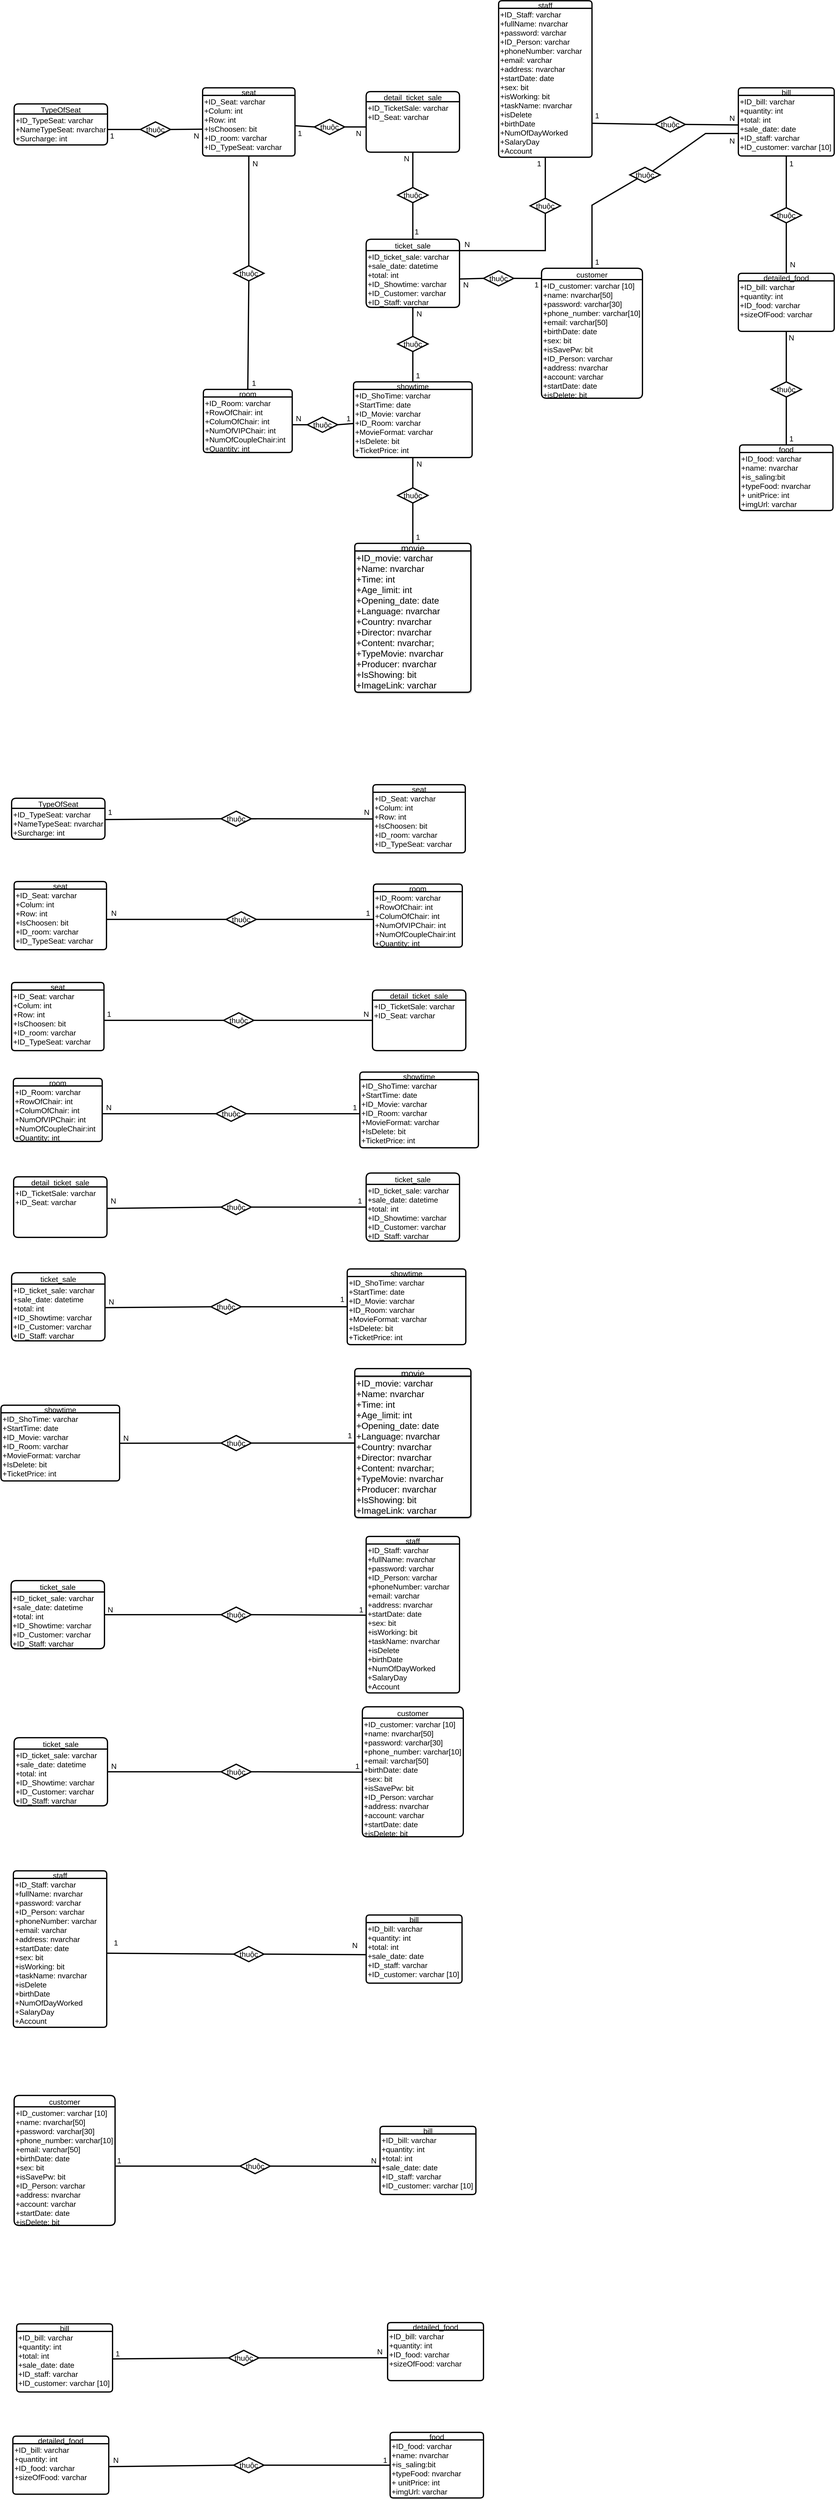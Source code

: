<mxfile version="21.2.9" type="device">
  <diagram id="jppvAU3KkT2IqqFwT-8U" name="Trang-1">
    <mxGraphModel dx="5885" dy="1155" grid="1" gridSize="10" guides="1" tooltips="1" connect="1" arrows="1" fold="1" page="1" pageScale="1" pageWidth="3300" pageHeight="4681" background="none" math="0" shadow="0">
      <root>
        <mxCell id="0" />
        <mxCell id="1" parent="0" />
        <mxCell id="4Maw-LyCIN15uIDDzg4y-1" value="movie" style="swimlane;childLayout=stackLayout;horizontal=1;startSize=30;horizontalStack=0;rounded=1;fontSize=35;fontStyle=0;strokeWidth=5;resizeParent=0;resizeLast=1;shadow=1;dashed=0;align=center;" parent="1" vertex="1">
          <mxGeometry x="760" y="3950" width="460" height="590" as="geometry" />
        </mxCell>
        <mxCell id="4Maw-LyCIN15uIDDzg4y-2" value="+ID_movie: varchar&#xa;+Name: nvarchar&#xa;+Time: int &#xa;+Age_limit: int&#xa;+Opening_date: date&#xa;+Language: nvarchar&#xa;+Country: nvarchar&#xa;+Director: nvarchar&#xa;+Content: nvarchar;&#xa;+TypeMovie: nvarchar&#xa;+Producer: nvarchar&#xa;+IsShowing: bit&#xa;+ImageLink: varchar" style="align=left;strokeColor=none;fillColor=none;spacingLeft=4;fontSize=35;verticalAlign=top;resizable=0;rotatable=0;part=1;shadow=1;strokeWidth=5;" parent="4Maw-LyCIN15uIDDzg4y-1" vertex="1">
          <mxGeometry y="30" width="460" height="560" as="geometry" />
        </mxCell>
        <mxCell id="4Maw-LyCIN15uIDDzg4y-7" value="showtime" style="swimlane;childLayout=stackLayout;horizontal=1;startSize=30;horizontalStack=0;rounded=1;fontSize=30;fontStyle=0;strokeWidth=5;resizeParent=0;resizeLast=1;shadow=0;dashed=0;align=center;" parent="1" vertex="1">
          <mxGeometry x="755" y="3310" width="470" height="300" as="geometry" />
        </mxCell>
        <mxCell id="4Maw-LyCIN15uIDDzg4y-8" value="+ID_ShoTime: varchar&#xa;+StartTime: date&#xa;+ID_Movie: varchar&#xa;+ID_Room: varchar&#xa;+MovieFormat: varchar&#xa;+IsDelete: bit&#xa;+TicketPrice: int" style="align=left;strokeColor=none;fillColor=none;spacingLeft=4;fontSize=30;verticalAlign=top;resizable=0;rotatable=0;part=1;shadow=1;strokeWidth=5;" parent="4Maw-LyCIN15uIDDzg4y-7" vertex="1">
          <mxGeometry y="30" width="470" height="270" as="geometry" />
        </mxCell>
        <mxCell id="4Maw-LyCIN15uIDDzg4y-11" value="room" style="swimlane;childLayout=stackLayout;horizontal=1;startSize=30;horizontalStack=0;rounded=1;fontSize=30;fontStyle=0;strokeWidth=5;resizeParent=0;resizeLast=1;shadow=0;dashed=0;align=center;" parent="1" vertex="1">
          <mxGeometry x="160" y="3340" width="352" height="250" as="geometry" />
        </mxCell>
        <mxCell id="4Maw-LyCIN15uIDDzg4y-12" value="+ID_Room: varchar&#xa;+RowOfChair: int&#xa;+ColumOfChair: int&#xa;+NumOfVIPChair: int&#xa;+NumOfCoupleChair:int&#xa;+Quantity: int" style="align=left;strokeColor=none;fillColor=none;spacingLeft=4;fontSize=30;verticalAlign=top;resizable=0;rotatable=0;part=1;shadow=1;strokeWidth=5;" parent="4Maw-LyCIN15uIDDzg4y-11" vertex="1">
          <mxGeometry y="30" width="352" height="220" as="geometry" />
        </mxCell>
        <mxCell id="4Maw-LyCIN15uIDDzg4y-18" value="ticket_sale" style="swimlane;childLayout=stackLayout;horizontal=1;startSize=45;horizontalStack=0;rounded=1;fontSize=30;fontStyle=0;strokeWidth=5;resizeParent=0;resizeLast=1;shadow=0;dashed=0;align=center;" parent="1" vertex="1">
          <mxGeometry x="805" y="2745" width="370" height="270" as="geometry" />
        </mxCell>
        <mxCell id="4Maw-LyCIN15uIDDzg4y-19" value="+ID_ticket_sale: varchar&#xa;+sale_date: datetime&#xa;+total: int&#xa;+ID_Showtime: varchar&#xa;+ID_Customer: varchar&#xa;+ID_Staff: varchar" style="align=left;strokeColor=none;fillColor=none;spacingLeft=4;fontSize=30;verticalAlign=top;resizable=0;rotatable=0;part=1;shadow=1;strokeWidth=5;" parent="4Maw-LyCIN15uIDDzg4y-18" vertex="1">
          <mxGeometry y="45" width="370" height="225" as="geometry" />
        </mxCell>
        <mxCell id="4Maw-LyCIN15uIDDzg4y-22" value="seat" style="swimlane;childLayout=stackLayout;horizontal=1;startSize=30;horizontalStack=0;rounded=1;fontSize=30;fontStyle=0;strokeWidth=5;resizeParent=0;resizeLast=1;shadow=0;dashed=0;align=center;" parent="1" vertex="1">
          <mxGeometry x="157" y="2145" width="366" height="270" as="geometry" />
        </mxCell>
        <mxCell id="4Maw-LyCIN15uIDDzg4y-23" value="+ID_Seat: varchar&#xa;+Colum: int &#xa;+Row: int&#xa;+IsChoosen: bit&#xa;+ID_room: varchar&#xa;+ID_TypeSeat: varchar" style="align=left;strokeColor=none;fillColor=none;spacingLeft=4;fontSize=30;verticalAlign=top;resizable=0;rotatable=0;part=1;shadow=1;strokeWidth=5;" parent="4Maw-LyCIN15uIDDzg4y-22" vertex="1">
          <mxGeometry y="30" width="366" height="240" as="geometry" />
        </mxCell>
        <mxCell id="4Maw-LyCIN15uIDDzg4y-25" value="TypeOfSeat" style="swimlane;childLayout=stackLayout;horizontal=1;startSize=40;horizontalStack=0;rounded=1;fontSize=30;fontStyle=0;strokeWidth=5;resizeParent=0;resizeLast=1;shadow=0;dashed=0;align=center;" parent="1" vertex="1">
          <mxGeometry x="-590" y="2208.75" width="370" height="162.5" as="geometry" />
        </mxCell>
        <mxCell id="4Maw-LyCIN15uIDDzg4y-26" value="+ID_TypeSeat: varchar&#xa;+NameTypeSeat: nvarchar&#xa;+Surcharge: int" style="align=left;strokeColor=none;fillColor=none;spacingLeft=4;fontSize=30;verticalAlign=top;resizable=0;rotatable=0;part=1;shadow=1;strokeWidth=5;" parent="4Maw-LyCIN15uIDDzg4y-25" vertex="1">
          <mxGeometry y="40" width="370" height="122.5" as="geometry" />
        </mxCell>
        <mxCell id="4Maw-LyCIN15uIDDzg4y-36" value="customer" style="swimlane;childLayout=stackLayout;horizontal=1;startSize=45;horizontalStack=0;rounded=1;fontSize=30;fontStyle=0;strokeWidth=5;resizeParent=0;resizeLast=1;shadow=0;dashed=0;align=center;" parent="1" vertex="1">
          <mxGeometry x="1500" y="2860" width="400" height="515" as="geometry" />
        </mxCell>
        <mxCell id="4Maw-LyCIN15uIDDzg4y-37" value="+ID_customer: varchar [10]&#xa;+name: nvarchar[50]&#xa;+password: varchar[30]&#xa;+phone_number: varchar[10]&#xa;+email: varchar[50]&#xa;+birthDate: date&#xa;+sex: bit&#xa;+isSavePw: bit&#xa;+ID_Person: varchar&#xa;+address: nvarchar&#xa;+account: varchar&#xa;+startDate: date&#xa;+isDelete: bit" style="align=left;strokeColor=none;fillColor=none;spacingLeft=4;fontSize=30;verticalAlign=top;resizable=0;rotatable=0;part=1;shadow=1;strokeWidth=5;" parent="4Maw-LyCIN15uIDDzg4y-36" vertex="1">
          <mxGeometry y="45" width="400" height="470" as="geometry" />
        </mxCell>
        <mxCell id="4Maw-LyCIN15uIDDzg4y-38" value="staff" style="swimlane;childLayout=stackLayout;horizontal=1;startSize=30;horizontalStack=0;rounded=1;fontSize=30;fontStyle=0;strokeWidth=5;resizeParent=0;resizeLast=1;shadow=0;dashed=0;align=center;" parent="1" vertex="1">
          <mxGeometry x="1330" y="1800" width="370" height="620" as="geometry" />
        </mxCell>
        <mxCell id="4Maw-LyCIN15uIDDzg4y-39" value="+ID_Staff: varchar&#xa;+fullName: nvarchar&#xa;+password: varchar&#xa;+ID_Person: varchar&#xa;+phoneNumber: varchar&#xa;+email: varchar&#xa;+address: nvarchar&#xa;+startDate: date&#xa;+sex: bit&#xa;+isWorking: bit&#xa;+taskName: nvarchar&#xa;+isDelete&#xa;+birthDate&#xa;+NumOfDayWorked&#xa;+SalaryDay&#xa;+Account" style="align=left;strokeColor=none;fillColor=none;spacingLeft=4;fontSize=30;verticalAlign=top;resizable=0;rotatable=0;part=1;shadow=1;strokeWidth=5;" parent="4Maw-LyCIN15uIDDzg4y-38" vertex="1">
          <mxGeometry y="30" width="370" height="590" as="geometry" />
        </mxCell>
        <mxCell id="4Maw-LyCIN15uIDDzg4y-44" value="bill" style="swimlane;childLayout=stackLayout;horizontal=1;startSize=30;horizontalStack=0;rounded=1;fontSize=30;fontStyle=0;strokeWidth=5;resizeParent=0;resizeLast=1;shadow=0;dashed=0;align=center;" parent="1" vertex="1">
          <mxGeometry x="2280" y="2145" width="380" height="270" as="geometry" />
        </mxCell>
        <mxCell id="4Maw-LyCIN15uIDDzg4y-45" value="+ID_bill: varchar&#xa;+quantity: int&#xa;+total: int&#xa;+sale_date: date&#xa;+ID_staff: varchar&#xa;+ID_customer: varchar [10]&#xa;" style="align=left;strokeColor=none;fillColor=none;spacingLeft=4;fontSize=30;verticalAlign=top;resizable=0;rotatable=0;part=1;shadow=1;strokeWidth=5;" parent="4Maw-LyCIN15uIDDzg4y-44" vertex="1">
          <mxGeometry y="30" width="380" height="240" as="geometry" />
        </mxCell>
        <mxCell id="4Maw-LyCIN15uIDDzg4y-49" value="detailed_food" style="swimlane;childLayout=stackLayout;horizontal=1;startSize=30;horizontalStack=0;rounded=1;fontSize=30;fontStyle=0;strokeWidth=5;resizeParent=0;resizeLast=1;shadow=0;dashed=0;align=center;" parent="1" vertex="1">
          <mxGeometry x="2280" y="2880" width="380" height="230" as="geometry" />
        </mxCell>
        <mxCell id="4Maw-LyCIN15uIDDzg4y-50" value="+ID_bill: varchar&#xa;+quantity: int&#xa;+ID_food: varchar&#xa;+sizeOfFood: varchar" style="align=left;strokeColor=none;fillColor=none;spacingLeft=4;fontSize=30;verticalAlign=top;resizable=0;rotatable=0;part=1;shadow=1;strokeWidth=5;" parent="4Maw-LyCIN15uIDDzg4y-49" vertex="1">
          <mxGeometry y="30" width="380" height="200" as="geometry" />
        </mxCell>
        <mxCell id="4Maw-LyCIN15uIDDzg4y-52" value="food" style="swimlane;childLayout=stackLayout;horizontal=1;startSize=30;horizontalStack=0;rounded=1;fontSize=30;fontStyle=0;strokeWidth=5;resizeParent=0;resizeLast=1;shadow=0;dashed=0;align=center;" parent="1" vertex="1">
          <mxGeometry x="2285" y="3560" width="370" height="260" as="geometry" />
        </mxCell>
        <mxCell id="4Maw-LyCIN15uIDDzg4y-53" value="+ID_food: varchar&#xa;+name: nvarchar&#xa;+is_saling:bit&#xa;+typeFood: nvarchar&#xa;+ unitPrice: int&#xa;+imgUrl: varchar" style="align=left;strokeColor=none;fillColor=none;spacingLeft=4;fontSize=30;verticalAlign=top;resizable=0;rotatable=0;part=1;shadow=1;strokeWidth=5;" parent="4Maw-LyCIN15uIDDzg4y-52" vertex="1">
          <mxGeometry y="30" width="370" height="230" as="geometry" />
        </mxCell>
        <mxCell id="4Maw-LyCIN15uIDDzg4y-59" value="" style="endArrow=none;html=1;rounded=0;fontSize=30;entryX=0.5;entryY=0;entryDx=0;entryDy=0;exitX=0.5;exitY=1;exitDx=0;exitDy=0;strokeWidth=5;" parent="1" source="4Maw-LyCIN15uIDDzg4y-8" target="8up_OKJbOfCuFxiUnoEX-12" edge="1">
          <mxGeometry relative="1" as="geometry">
            <mxPoint x="710" y="3690" as="sourcePoint" />
            <mxPoint x="870" y="3690" as="targetPoint" />
          </mxGeometry>
        </mxCell>
        <mxCell id="4Maw-LyCIN15uIDDzg4y-60" value="" style="endArrow=none;html=1;rounded=0;fontSize=30;entryX=0;entryY=0.5;entryDx=0;entryDy=0;exitX=1;exitY=0.5;exitDx=0;exitDy=0;strokeWidth=5;" parent="1" source="4Maw-LyCIN15uIDDzg4y-12" target="8up_OKJbOfCuFxiUnoEX-10" edge="1">
          <mxGeometry relative="1" as="geometry">
            <mxPoint x="710" y="3490" as="sourcePoint" />
            <mxPoint x="870" y="3490" as="targetPoint" />
          </mxGeometry>
        </mxCell>
        <mxCell id="4Maw-LyCIN15uIDDzg4y-62" value="" style="endArrow=none;html=1;rounded=0;fontSize=30;entryX=0.5;entryY=0;entryDx=0;entryDy=0;exitX=0.5;exitY=1;exitDx=0;exitDy=0;strokeWidth=5;" parent="1" source="4Maw-LyCIN15uIDDzg4y-19" target="8up_OKJbOfCuFxiUnoEX-15" edge="1">
          <mxGeometry relative="1" as="geometry">
            <mxPoint x="710" y="3090" as="sourcePoint" />
            <mxPoint x="870" y="3090" as="targetPoint" />
          </mxGeometry>
        </mxCell>
        <mxCell id="4Maw-LyCIN15uIDDzg4y-65" value="" style="endArrow=none;html=1;rounded=0;fontSize=30;entryX=1;entryY=0.5;entryDx=0;entryDy=0;exitX=0;exitY=0.5;exitDx=0;exitDy=0;strokeWidth=5;" parent="1" source="8up_OKJbOfCuFxiUnoEX-4" target="4Maw-LyCIN15uIDDzg4y-26" edge="1">
          <mxGeometry relative="1" as="geometry">
            <mxPoint x="710" y="2890" as="sourcePoint" />
            <mxPoint x="870" y="2890" as="targetPoint" />
          </mxGeometry>
        </mxCell>
        <mxCell id="4Maw-LyCIN15uIDDzg4y-67" value="" style="endArrow=none;html=1;rounded=0;fontSize=30;exitX=0.5;exitY=0;exitDx=0;exitDy=0;entryX=0.5;entryY=1;entryDx=0;entryDy=0;strokeWidth=5;" parent="1" source="8up_OKJbOfCuFxiUnoEX-8" target="4Maw-LyCIN15uIDDzg4y-23" edge="1">
          <mxGeometry relative="1" as="geometry">
            <mxPoint x="980" y="3210" as="sourcePoint" />
            <mxPoint x="1140" y="3210" as="targetPoint" />
          </mxGeometry>
        </mxCell>
        <mxCell id="4Maw-LyCIN15uIDDzg4y-72" value="" style="endArrow=none;html=1;rounded=0;fontSize=30;exitX=1.002;exitY=0.772;exitDx=0;exitDy=0;strokeWidth=5;exitPerimeter=0;entryX=0;entryY=0.5;entryDx=0;entryDy=0;" parent="1" source="4Maw-LyCIN15uIDDzg4y-39" target="8up_OKJbOfCuFxiUnoEX-22" edge="1">
          <mxGeometry relative="1" as="geometry">
            <mxPoint x="2040" y="2630" as="sourcePoint" />
            <mxPoint x="2280" y="2270" as="targetPoint" />
          </mxGeometry>
        </mxCell>
        <mxCell id="B4JVpBIQNOr2g5kr9Hof-3" value="" style="endArrow=none;html=1;rounded=0;fontSize=30;strokeWidth=5;exitX=1;exitY=0.5;exitDx=0;exitDy=0;entryX=0;entryY=0.5;entryDx=0;entryDy=0;" parent="1" source="4Maw-LyCIN15uIDDzg4y-19" target="8up_OKJbOfCuFxiUnoEX-14" edge="1">
          <mxGeometry relative="1" as="geometry">
            <mxPoint x="1320" y="3140" as="sourcePoint" />
            <mxPoint x="1760" y="2890" as="targetPoint" />
          </mxGeometry>
        </mxCell>
        <mxCell id="B4JVpBIQNOr2g5kr9Hof-6" value="detail_ticket_sale" style="swimlane;childLayout=stackLayout;horizontal=1;startSize=40;horizontalStack=0;rounded=1;fontSize=30;fontStyle=0;strokeWidth=5;resizeParent=0;resizeLast=1;shadow=0;dashed=0;align=center;" parent="1" vertex="1">
          <mxGeometry x="805" y="2160" width="370" height="240" as="geometry" />
        </mxCell>
        <mxCell id="B4JVpBIQNOr2g5kr9Hof-7" value="+ID_TicketSale: varchar&#xa;+ID_Seat: varchar" style="align=left;strokeColor=none;fillColor=none;spacingLeft=4;fontSize=30;verticalAlign=top;resizable=0;rotatable=0;part=1;shadow=1;strokeWidth=5;" parent="B4JVpBIQNOr2g5kr9Hof-6" vertex="1">
          <mxGeometry y="40" width="370" height="200" as="geometry" />
        </mxCell>
        <mxCell id="B4JVpBIQNOr2g5kr9Hof-11" value="" style="endArrow=none;html=1;rounded=0;fontSize=30;strokeWidth=5;entryX=0.5;entryY=0;entryDx=0;entryDy=0;exitX=0.5;exitY=1;exitDx=0;exitDy=0;" parent="1" source="T7hr7J7Lci3LLdRrN0Lu-38" target="4Maw-LyCIN15uIDDzg4y-18" edge="1">
          <mxGeometry relative="1" as="geometry">
            <mxPoint x="990" y="2600" as="sourcePoint" />
            <mxPoint x="1180" y="3140" as="targetPoint" />
          </mxGeometry>
        </mxCell>
        <mxCell id="B4JVpBIQNOr2g5kr9Hof-13" value="" style="endArrow=none;html=1;rounded=0;fontSize=30;strokeWidth=5;exitX=1;exitY=0.5;exitDx=0;exitDy=0;entryX=0;entryY=0.5;entryDx=0;entryDy=0;" parent="1" source="4Maw-LyCIN15uIDDzg4y-23" target="8up_OKJbOfCuFxiUnoEX-6" edge="1">
          <mxGeometry relative="1" as="geometry">
            <mxPoint x="530" y="2310" as="sourcePoint" />
            <mxPoint x="760" y="2310" as="targetPoint" />
          </mxGeometry>
        </mxCell>
        <mxCell id="B4JVpBIQNOr2g5kr9Hof-15" value="" style="endArrow=none;html=1;rounded=0;fontSize=30;strokeWidth=5;exitX=1;exitY=0;exitDx=0;exitDy=0;entryX=0.5;entryY=1;entryDx=0;entryDy=0;" parent="1" source="4Maw-LyCIN15uIDDzg4y-19" target="8up_OKJbOfCuFxiUnoEX-20" edge="1">
          <mxGeometry relative="1" as="geometry">
            <mxPoint x="460" y="2240" as="sourcePoint" />
            <mxPoint x="690" y="2240" as="targetPoint" />
            <Array as="points">
              <mxPoint x="1515" y="2790" />
            </Array>
          </mxGeometry>
        </mxCell>
        <mxCell id="B4JVpBIQNOr2g5kr9Hof-16" value="" style="endArrow=none;html=1;rounded=0;fontSize=30;strokeWidth=5;exitX=0.5;exitY=0;exitDx=0;exitDy=0;entryX=0;entryY=1;entryDx=0;entryDy=0;" parent="1" source="4Maw-LyCIN15uIDDzg4y-36" target="8up_OKJbOfCuFxiUnoEX-24" edge="1">
          <mxGeometry relative="1" as="geometry">
            <mxPoint x="1780" y="2650" as="sourcePoint" />
            <mxPoint x="2010" y="2650" as="targetPoint" />
            <Array as="points">
              <mxPoint x="1700" y="2610" />
            </Array>
          </mxGeometry>
        </mxCell>
        <mxCell id="B4JVpBIQNOr2g5kr9Hof-20" value="&lt;span style=&quot;font-size: 30px;&quot;&gt;N&lt;/span&gt;" style="text;html=1;align=center;verticalAlign=middle;resizable=0;points=[];autosize=1;strokeColor=none;fillColor=none;" parent="1" vertex="1">
          <mxGeometry x="512" y="3430" width="50" height="50" as="geometry" />
        </mxCell>
        <mxCell id="B4JVpBIQNOr2g5kr9Hof-21" value="&lt;span style=&quot;font-size: 30px;&quot;&gt;1&lt;/span&gt;" style="text;html=1;align=center;verticalAlign=middle;resizable=0;points=[];autosize=1;strokeColor=none;fillColor=none;" parent="1" vertex="1">
          <mxGeometry x="-222" y="2310" width="40" height="50" as="geometry" />
        </mxCell>
        <mxCell id="B4JVpBIQNOr2g5kr9Hof-22" value="&lt;span style=&quot;font-size: 30px;&quot;&gt;N&lt;/span&gt;" style="text;html=1;align=center;verticalAlign=middle;resizable=0;points=[];autosize=1;strokeColor=none;fillColor=none;" parent="1" vertex="1">
          <mxGeometry x="107" y="2310" width="50" height="50" as="geometry" />
        </mxCell>
        <mxCell id="B4JVpBIQNOr2g5kr9Hof-23" value="&lt;span style=&quot;font-size: 30px;&quot;&gt;N&lt;/span&gt;" style="text;html=1;align=center;verticalAlign=middle;resizable=0;points=[];autosize=1;strokeColor=none;fillColor=none;" parent="1" vertex="1">
          <mxGeometry x="990" y="3610" width="50" height="50" as="geometry" />
        </mxCell>
        <mxCell id="B4JVpBIQNOr2g5kr9Hof-24" value="&lt;span style=&quot;font-size: 30px;&quot;&gt;1&lt;/span&gt;" style="text;html=1;align=center;verticalAlign=middle;resizable=0;points=[];autosize=1;strokeColor=none;fillColor=none;" parent="1" vertex="1">
          <mxGeometry x="990" y="3900" width="40" height="50" as="geometry" />
        </mxCell>
        <mxCell id="B4JVpBIQNOr2g5kr9Hof-25" value="&lt;span style=&quot;font-size: 30px;&quot;&gt;1&lt;/span&gt;" style="text;html=1;align=center;verticalAlign=middle;resizable=0;points=[];autosize=1;strokeColor=none;fillColor=none;" parent="1" vertex="1">
          <mxGeometry x="1460" y="2900" width="40" height="50" as="geometry" />
        </mxCell>
        <mxCell id="B4JVpBIQNOr2g5kr9Hof-26" value="&lt;span style=&quot;font-size: 30px;&quot;&gt;N&lt;/span&gt;" style="text;html=1;align=center;verticalAlign=middle;resizable=0;points=[];autosize=1;strokeColor=none;fillColor=none;" parent="1" vertex="1">
          <mxGeometry x="1175" y="2900" width="50" height="50" as="geometry" />
        </mxCell>
        <mxCell id="B4JVpBIQNOr2g5kr9Hof-27" value="&lt;span style=&quot;font-size: 30px;&quot;&gt;N&lt;/span&gt;" style="text;html=1;align=center;verticalAlign=middle;resizable=0;points=[];autosize=1;strokeColor=none;fillColor=none;" parent="1" vertex="1">
          <mxGeometry x="340" y="2420" width="50" height="50" as="geometry" />
        </mxCell>
        <mxCell id="B4JVpBIQNOr2g5kr9Hof-28" value="&lt;span style=&quot;font-size: 30px;&quot;&gt;1&lt;/span&gt;" style="text;html=1;align=center;verticalAlign=middle;resizable=0;points=[];autosize=1;strokeColor=none;fillColor=none;" parent="1" vertex="1">
          <mxGeometry x="340" y="3290" width="40" height="50" as="geometry" />
        </mxCell>
        <mxCell id="B4JVpBIQNOr2g5kr9Hof-30" value="&lt;span style=&quot;font-size: 30px;&quot;&gt;N&lt;/span&gt;" style="text;html=1;align=center;verticalAlign=middle;resizable=0;points=[];autosize=1;strokeColor=none;fillColor=none;" parent="1" vertex="1">
          <mxGeometry x="750" y="2300" width="50" height="50" as="geometry" />
        </mxCell>
        <mxCell id="B4JVpBIQNOr2g5kr9Hof-31" value="&lt;span style=&quot;font-size: 30px;&quot;&gt;1&lt;/span&gt;" style="text;html=1;align=center;verticalAlign=middle;resizable=0;points=[];autosize=1;strokeColor=none;fillColor=none;" parent="1" vertex="1">
          <mxGeometry x="985" y="2690" width="40" height="50" as="geometry" />
        </mxCell>
        <mxCell id="B4JVpBIQNOr2g5kr9Hof-32" value="&lt;span style=&quot;font-size: 30px;&quot;&gt;N&lt;/span&gt;" style="text;html=1;align=center;verticalAlign=middle;resizable=0;points=[];autosize=1;strokeColor=none;fillColor=none;" parent="1" vertex="1">
          <mxGeometry x="940" y="2400" width="50" height="50" as="geometry" />
        </mxCell>
        <mxCell id="B4JVpBIQNOr2g5kr9Hof-33" value="&lt;span style=&quot;font-size: 30px;&quot;&gt;1&lt;/span&gt;" style="text;html=1;align=center;verticalAlign=middle;resizable=0;points=[];autosize=1;strokeColor=none;fillColor=none;" parent="1" vertex="1">
          <mxGeometry x="1470" y="2420" width="40" height="50" as="geometry" />
        </mxCell>
        <mxCell id="B4JVpBIQNOr2g5kr9Hof-34" value="&lt;span style=&quot;font-size: 30px;&quot;&gt;N&lt;/span&gt;" style="text;html=1;align=center;verticalAlign=middle;resizable=0;points=[];autosize=1;strokeColor=none;fillColor=none;" parent="1" vertex="1">
          <mxGeometry x="1180" y="2740" width="50" height="50" as="geometry" />
        </mxCell>
        <mxCell id="B4JVpBIQNOr2g5kr9Hof-35" value="&lt;span style=&quot;font-size: 30px;&quot;&gt;1&lt;/span&gt;" style="text;html=1;align=center;verticalAlign=middle;resizable=0;points=[];autosize=1;strokeColor=none;fillColor=none;" parent="1" vertex="1">
          <mxGeometry x="1700" y="2230" width="40" height="50" as="geometry" />
        </mxCell>
        <mxCell id="B4JVpBIQNOr2g5kr9Hof-36" value="&lt;span style=&quot;font-size: 30px;&quot;&gt;N&lt;/span&gt;" style="text;html=1;align=center;verticalAlign=middle;resizable=0;points=[];autosize=1;strokeColor=none;fillColor=none;" parent="1" vertex="1">
          <mxGeometry x="2230" y="2240" width="50" height="50" as="geometry" />
        </mxCell>
        <mxCell id="B4JVpBIQNOr2g5kr9Hof-37" value="&lt;span style=&quot;font-size: 30px;&quot;&gt;1&lt;/span&gt;" style="text;html=1;align=center;verticalAlign=middle;resizable=0;points=[];autosize=1;strokeColor=none;fillColor=none;" parent="1" vertex="1">
          <mxGeometry x="1700" y="2810" width="40" height="50" as="geometry" />
        </mxCell>
        <mxCell id="B4JVpBIQNOr2g5kr9Hof-38" value="&lt;span style=&quot;font-size: 30px;&quot;&gt;N&lt;/span&gt;" style="text;html=1;align=center;verticalAlign=middle;resizable=0;points=[];autosize=1;strokeColor=none;fillColor=none;" parent="1" vertex="1">
          <mxGeometry x="2230" y="2330" width="50" height="50" as="geometry" />
        </mxCell>
        <mxCell id="B4JVpBIQNOr2g5kr9Hof-41" value="&lt;span style=&quot;font-size: 30px;&quot;&gt;1&lt;/span&gt;" style="text;html=1;align=center;verticalAlign=middle;resizable=0;points=[];autosize=1;strokeColor=none;fillColor=none;" parent="1" vertex="1">
          <mxGeometry x="522" y="2300" width="40" height="50" as="geometry" />
        </mxCell>
        <mxCell id="B4JVpBIQNOr2g5kr9Hof-50" value="&lt;span style=&quot;font-size: 30px;&quot;&gt;1&lt;/span&gt;" style="text;html=1;align=center;verticalAlign=middle;resizable=0;points=[];autosize=1;strokeColor=none;fillColor=none;" parent="1" vertex="1">
          <mxGeometry x="715" y="3430" width="40" height="50" as="geometry" />
        </mxCell>
        <mxCell id="8up_OKJbOfCuFxiUnoEX-4" value="&lt;font style=&quot;font-size: 30px;&quot;&gt;thuộc&lt;/font&gt;" style="shape=rhombus;perimeter=rhombusPerimeter;whiteSpace=wrap;html=1;align=center;strokeWidth=5;" parent="1" vertex="1">
          <mxGeometry x="-90" y="2280" width="120" height="60" as="geometry" />
        </mxCell>
        <mxCell id="8up_OKJbOfCuFxiUnoEX-5" value="" style="endArrow=none;html=1;rounded=0;fontSize=30;entryX=1;entryY=0.5;entryDx=0;entryDy=0;exitX=0.006;exitY=0.558;exitDx=0;exitDy=0;strokeWidth=5;exitPerimeter=0;" parent="1" source="4Maw-LyCIN15uIDDzg4y-23" target="8up_OKJbOfCuFxiUnoEX-4" edge="1">
          <mxGeometry relative="1" as="geometry">
            <mxPoint x="333" y="2040" as="sourcePoint" />
            <mxPoint x="100" y="2041" as="targetPoint" />
          </mxGeometry>
        </mxCell>
        <mxCell id="8up_OKJbOfCuFxiUnoEX-6" value="&lt;font style=&quot;font-size: 30px;&quot;&gt;thuộc&lt;/font&gt;" style="shape=rhombus;perimeter=rhombusPerimeter;whiteSpace=wrap;html=1;align=center;strokeWidth=5;" parent="1" vertex="1">
          <mxGeometry x="600" y="2270" width="120" height="60" as="geometry" />
        </mxCell>
        <mxCell id="8up_OKJbOfCuFxiUnoEX-7" value="" style="endArrow=none;html=1;rounded=0;fontSize=30;entryX=1;entryY=0.5;entryDx=0;entryDy=0;exitX=0;exitY=0.5;exitDx=0;exitDy=0;strokeWidth=5;" parent="1" source="B4JVpBIQNOr2g5kr9Hof-7" target="8up_OKJbOfCuFxiUnoEX-6" edge="1">
          <mxGeometry relative="1" as="geometry">
            <mxPoint x="333" y="2040" as="sourcePoint" />
            <mxPoint x="100" y="2041" as="targetPoint" />
          </mxGeometry>
        </mxCell>
        <mxCell id="8up_OKJbOfCuFxiUnoEX-8" value="&lt;font style=&quot;font-size: 30px;&quot;&gt;thuộc&lt;/font&gt;" style="shape=rhombus;perimeter=rhombusPerimeter;whiteSpace=wrap;html=1;align=center;strokeWidth=5;" parent="1" vertex="1">
          <mxGeometry x="280" y="2850" width="120" height="60" as="geometry" />
        </mxCell>
        <mxCell id="8up_OKJbOfCuFxiUnoEX-9" value="" style="endArrow=none;html=1;rounded=0;fontSize=30;entryX=0.5;entryY=1;entryDx=0;entryDy=0;exitX=0.5;exitY=0;exitDx=0;exitDy=0;strokeWidth=5;" parent="1" source="4Maw-LyCIN15uIDDzg4y-11" target="8up_OKJbOfCuFxiUnoEX-8" edge="1">
          <mxGeometry relative="1" as="geometry">
            <mxPoint x="333" y="2040" as="sourcePoint" />
            <mxPoint x="100" y="2041" as="targetPoint" />
          </mxGeometry>
        </mxCell>
        <mxCell id="8up_OKJbOfCuFxiUnoEX-10" value="&lt;font style=&quot;font-size: 30px;&quot;&gt;thuộc&lt;/font&gt;" style="shape=rhombus;perimeter=rhombusPerimeter;whiteSpace=wrap;html=1;align=center;strokeWidth=5;" parent="1" vertex="1">
          <mxGeometry x="572" y="3450" width="120" height="60" as="geometry" />
        </mxCell>
        <mxCell id="8up_OKJbOfCuFxiUnoEX-11" value="" style="endArrow=none;html=1;rounded=0;fontSize=30;entryX=1;entryY=0.5;entryDx=0;entryDy=0;strokeWidth=5;exitX=0;exitY=0.5;exitDx=0;exitDy=0;" parent="1" source="4Maw-LyCIN15uIDDzg4y-8" target="8up_OKJbOfCuFxiUnoEX-10" edge="1">
          <mxGeometry relative="1" as="geometry">
            <mxPoint x="750" y="3310" as="sourcePoint" />
            <mxPoint x="100" y="2041" as="targetPoint" />
          </mxGeometry>
        </mxCell>
        <mxCell id="8up_OKJbOfCuFxiUnoEX-12" value="&lt;font style=&quot;font-size: 30px;&quot;&gt;thuộc&lt;/font&gt;" style="shape=rhombus;perimeter=rhombusPerimeter;whiteSpace=wrap;html=1;align=center;strokeWidth=5;" parent="1" vertex="1">
          <mxGeometry x="930" y="3730" width="120" height="60" as="geometry" />
        </mxCell>
        <mxCell id="8up_OKJbOfCuFxiUnoEX-13" value="" style="endArrow=none;html=1;rounded=0;fontSize=30;entryX=0.5;entryY=0;entryDx=0;entryDy=0;exitX=0.5;exitY=1;exitDx=0;exitDy=0;strokeWidth=5;" parent="1" source="8up_OKJbOfCuFxiUnoEX-12" target="4Maw-LyCIN15uIDDzg4y-1" edge="1">
          <mxGeometry relative="1" as="geometry">
            <mxPoint x="153" y="2990" as="sourcePoint" />
            <mxPoint x="-80" y="2991" as="targetPoint" />
          </mxGeometry>
        </mxCell>
        <mxCell id="8up_OKJbOfCuFxiUnoEX-14" value="&lt;font style=&quot;font-size: 30px;&quot;&gt;thuộc&lt;/font&gt;" style="shape=rhombus;perimeter=rhombusPerimeter;whiteSpace=wrap;html=1;align=center;strokeWidth=5;" parent="1" vertex="1">
          <mxGeometry x="1270" y="2870" width="120" height="60" as="geometry" />
        </mxCell>
        <mxCell id="8up_OKJbOfCuFxiUnoEX-15" value="&lt;font style=&quot;font-size: 30px;&quot;&gt;thuộc&lt;/font&gt;" style="shape=rhombus;perimeter=rhombusPerimeter;whiteSpace=wrap;html=1;align=center;strokeWidth=5;" parent="1" vertex="1">
          <mxGeometry x="930" y="3130" width="120" height="60" as="geometry" />
        </mxCell>
        <mxCell id="8up_OKJbOfCuFxiUnoEX-16" value="" style="endArrow=none;html=1;rounded=0;fontSize=30;entryX=0.5;entryY=0;entryDx=0;entryDy=0;exitX=0.5;exitY=1;exitDx=0;exitDy=0;strokeWidth=5;" parent="1" source="8up_OKJbOfCuFxiUnoEX-15" target="4Maw-LyCIN15uIDDzg4y-7" edge="1">
          <mxGeometry relative="1" as="geometry">
            <mxPoint x="745" y="3097.78" as="sourcePoint" />
            <mxPoint x="512" y="3098.78" as="targetPoint" />
          </mxGeometry>
        </mxCell>
        <mxCell id="8up_OKJbOfCuFxiUnoEX-17" value="&lt;span style=&quot;font-size: 30px;&quot;&gt;1&lt;/span&gt;" style="text;html=1;align=center;verticalAlign=middle;resizable=0;points=[];autosize=1;strokeColor=none;fillColor=none;" parent="1" vertex="1">
          <mxGeometry x="990" y="3260" width="40" height="50" as="geometry" />
        </mxCell>
        <mxCell id="8up_OKJbOfCuFxiUnoEX-18" value="&lt;span style=&quot;font-size: 30px;&quot;&gt;N&lt;/span&gt;" style="text;html=1;align=center;verticalAlign=middle;resizable=0;points=[];autosize=1;strokeColor=none;fillColor=none;" parent="1" vertex="1">
          <mxGeometry x="990" y="3015" width="50" height="50" as="geometry" />
        </mxCell>
        <mxCell id="8up_OKJbOfCuFxiUnoEX-19" value="" style="endArrow=none;html=1;rounded=0;fontSize=30;entryX=0;entryY=0.078;entryDx=0;entryDy=0;exitX=1;exitY=0.5;exitDx=0;exitDy=0;strokeWidth=5;entryPerimeter=0;" parent="1" source="8up_OKJbOfCuFxiUnoEX-14" target="4Maw-LyCIN15uIDDzg4y-36" edge="1">
          <mxGeometry relative="1" as="geometry">
            <mxPoint x="1453" y="3158.75" as="sourcePoint" />
            <mxPoint x="1220" y="3159.75" as="targetPoint" />
          </mxGeometry>
        </mxCell>
        <mxCell id="8up_OKJbOfCuFxiUnoEX-20" value="&lt;font style=&quot;font-size: 30px;&quot;&gt;thuộc&lt;/font&gt;" style="shape=rhombus;perimeter=rhombusPerimeter;whiteSpace=wrap;html=1;align=center;strokeWidth=5;" parent="1" vertex="1">
          <mxGeometry x="1455" y="2582.5" width="120" height="60" as="geometry" />
        </mxCell>
        <mxCell id="8up_OKJbOfCuFxiUnoEX-21" value="" style="endArrow=none;html=1;rounded=0;fontSize=30;entryX=0.5;entryY=1;entryDx=0;entryDy=0;exitX=0.5;exitY=0;exitDx=0;exitDy=0;strokeWidth=5;" parent="1" source="8up_OKJbOfCuFxiUnoEX-20" target="4Maw-LyCIN15uIDDzg4y-38" edge="1">
          <mxGeometry relative="1" as="geometry">
            <mxPoint x="1523" y="2530" as="sourcePoint" />
            <mxPoint x="1290" y="2531" as="targetPoint" />
          </mxGeometry>
        </mxCell>
        <mxCell id="8up_OKJbOfCuFxiUnoEX-22" value="&lt;font style=&quot;font-size: 30px;&quot;&gt;thuộc&lt;/font&gt;" style="shape=rhombus;perimeter=rhombusPerimeter;whiteSpace=wrap;html=1;align=center;strokeWidth=5;" parent="1" vertex="1">
          <mxGeometry x="1950" y="2260" width="120" height="60" as="geometry" />
        </mxCell>
        <mxCell id="8up_OKJbOfCuFxiUnoEX-23" value="" style="endArrow=none;html=1;rounded=0;fontSize=30;entryX=1;entryY=0.5;entryDx=0;entryDy=0;exitX=1.008;exitY=1.043;exitDx=0;exitDy=0;strokeWidth=5;exitPerimeter=0;" parent="1" source="B4JVpBIQNOr2g5kr9Hof-36" target="8up_OKJbOfCuFxiUnoEX-22" edge="1">
          <mxGeometry relative="1" as="geometry">
            <mxPoint x="2243" y="2050" as="sourcePoint" />
            <mxPoint x="2010" y="2051" as="targetPoint" />
          </mxGeometry>
        </mxCell>
        <mxCell id="8up_OKJbOfCuFxiUnoEX-24" value="&lt;font style=&quot;font-size: 30px;&quot;&gt;thuộc&lt;/font&gt;" style="shape=rhombus;perimeter=rhombusPerimeter;whiteSpace=wrap;html=1;align=center;strokeWidth=5;" parent="1" vertex="1">
          <mxGeometry x="1850" y="2460" width="120" height="60" as="geometry" />
        </mxCell>
        <mxCell id="8up_OKJbOfCuFxiUnoEX-25" value="" style="endArrow=none;html=1;rounded=0;fontSize=30;entryX=1;entryY=0;entryDx=0;entryDy=0;exitX=0;exitY=0.629;exitDx=0;exitDy=0;strokeWidth=5;exitPerimeter=0;" parent="1" source="4Maw-LyCIN15uIDDzg4y-45" target="8up_OKJbOfCuFxiUnoEX-24" edge="1">
          <mxGeometry relative="1" as="geometry">
            <mxPoint x="2173" y="2663.89" as="sourcePoint" />
            <mxPoint x="1940" y="2664.89" as="targetPoint" />
            <Array as="points">
              <mxPoint x="2150" y="2326" />
            </Array>
          </mxGeometry>
        </mxCell>
        <mxCell id="0nNY5fNR4Bw_331YeXxI-1" value="TypeOfSeat" style="swimlane;childLayout=stackLayout;horizontal=1;startSize=40;horizontalStack=0;rounded=1;fontSize=30;fontStyle=0;strokeWidth=5;resizeParent=0;resizeLast=1;shadow=0;dashed=0;align=center;" parent="1" vertex="1">
          <mxGeometry x="-600" y="4960" width="370" height="162.5" as="geometry" />
        </mxCell>
        <mxCell id="0nNY5fNR4Bw_331YeXxI-2" value="+ID_TypeSeat: varchar&#xa;+NameTypeSeat: nvarchar&#xa;+Surcharge: int" style="align=left;strokeColor=none;fillColor=none;spacingLeft=4;fontSize=30;verticalAlign=top;resizable=0;rotatable=0;part=1;shadow=1;strokeWidth=5;" parent="0nNY5fNR4Bw_331YeXxI-1" vertex="1">
          <mxGeometry y="40" width="370" height="122.5" as="geometry" />
        </mxCell>
        <mxCell id="0nNY5fNR4Bw_331YeXxI-5" value="seat" style="swimlane;childLayout=stackLayout;horizontal=1;startSize=30;horizontalStack=0;rounded=1;fontSize=30;fontStyle=0;strokeWidth=5;resizeParent=0;resizeLast=1;shadow=0;dashed=0;align=center;" parent="1" vertex="1">
          <mxGeometry x="832" y="4906.25" width="366" height="270" as="geometry" />
        </mxCell>
        <mxCell id="0nNY5fNR4Bw_331YeXxI-6" value="+ID_Seat: varchar&#xa;+Colum: int &#xa;+Row: int&#xa;+IsChoosen: bit&#xa;+ID_room: varchar&#xa;+ID_TypeSeat: varchar" style="align=left;strokeColor=none;fillColor=none;spacingLeft=4;fontSize=30;verticalAlign=top;resizable=0;rotatable=0;part=1;shadow=1;strokeWidth=5;" parent="0nNY5fNR4Bw_331YeXxI-5" vertex="1">
          <mxGeometry y="30" width="366" height="240" as="geometry" />
        </mxCell>
        <mxCell id="0nNY5fNR4Bw_331YeXxI-7" value="&lt;font style=&quot;font-size: 30px;&quot;&gt;thuộc&lt;/font&gt;" style="shape=rhombus;perimeter=rhombusPerimeter;whiteSpace=wrap;html=1;align=center;strokeWidth=5;" parent="1" vertex="1">
          <mxGeometry x="230" y="5011.25" width="120" height="60" as="geometry" />
        </mxCell>
        <mxCell id="0nNY5fNR4Bw_331YeXxI-8" value="" style="endArrow=none;html=1;rounded=0;fontSize=30;exitX=0;exitY=0.5;exitDx=0;exitDy=0;strokeWidth=5;entryX=1.003;entryY=0.362;entryDx=0;entryDy=0;entryPerimeter=0;" parent="1" source="0nNY5fNR4Bw_331YeXxI-7" target="0nNY5fNR4Bw_331YeXxI-2" edge="1">
          <mxGeometry relative="1" as="geometry">
            <mxPoint x="-80" y="2530" as="sourcePoint" />
            <mxPoint x="-230" y="5041" as="targetPoint" />
          </mxGeometry>
        </mxCell>
        <mxCell id="0nNY5fNR4Bw_331YeXxI-10" value="" style="endArrow=none;html=1;rounded=0;fontSize=30;strokeWidth=5;entryX=1;entryY=0.5;entryDx=0;entryDy=0;exitX=0.005;exitY=0.441;exitDx=0;exitDy=0;exitPerimeter=0;" parent="1" source="0nNY5fNR4Bw_331YeXxI-6" target="0nNY5fNR4Bw_331YeXxI-7" edge="1">
          <mxGeometry relative="1" as="geometry">
            <mxPoint x="240" y="5051" as="sourcePoint" />
            <mxPoint x="-220" y="5051" as="targetPoint" />
          </mxGeometry>
        </mxCell>
        <mxCell id="0nNY5fNR4Bw_331YeXxI-12" value="&lt;span style=&quot;font-size: 30px;&quot;&gt;1&lt;/span&gt;" style="text;html=1;align=center;verticalAlign=middle;resizable=0;points=[];autosize=1;strokeColor=none;fillColor=none;" parent="1" vertex="1">
          <mxGeometry x="-230" y="4990" width="40" height="50" as="geometry" />
        </mxCell>
        <mxCell id="0nNY5fNR4Bw_331YeXxI-13" value="&lt;span style=&quot;font-size: 30px;&quot;&gt;N&lt;/span&gt;" style="text;html=1;align=center;verticalAlign=middle;resizable=0;points=[];autosize=1;strokeColor=none;fillColor=none;" parent="1" vertex="1">
          <mxGeometry x="782" y="4990" width="50" height="50" as="geometry" />
        </mxCell>
        <mxCell id="0nNY5fNR4Bw_331YeXxI-14" value="seat" style="swimlane;childLayout=stackLayout;horizontal=1;startSize=30;horizontalStack=0;rounded=1;fontSize=30;fontStyle=0;strokeWidth=5;resizeParent=0;resizeLast=1;shadow=0;dashed=0;align=center;" parent="1" vertex="1">
          <mxGeometry x="-590" y="5290" width="366" height="270" as="geometry" />
        </mxCell>
        <mxCell id="0nNY5fNR4Bw_331YeXxI-15" value="+ID_Seat: varchar&#xa;+Colum: int &#xa;+Row: int&#xa;+IsChoosen: bit&#xa;+ID_room: varchar&#xa;+ID_TypeSeat: varchar" style="align=left;strokeColor=none;fillColor=none;spacingLeft=4;fontSize=30;verticalAlign=top;resizable=0;rotatable=0;part=1;shadow=1;strokeWidth=5;" parent="0nNY5fNR4Bw_331YeXxI-14" vertex="1">
          <mxGeometry y="30" width="366" height="240" as="geometry" />
        </mxCell>
        <mxCell id="0nNY5fNR4Bw_331YeXxI-16" value="room" style="swimlane;childLayout=stackLayout;horizontal=1;startSize=30;horizontalStack=0;rounded=1;fontSize=30;fontStyle=0;strokeWidth=5;resizeParent=0;resizeLast=1;shadow=0;dashed=0;align=center;" parent="1" vertex="1">
          <mxGeometry x="834" y="5300" width="352" height="250" as="geometry" />
        </mxCell>
        <mxCell id="0nNY5fNR4Bw_331YeXxI-17" value="+ID_Room: varchar&#xa;+RowOfChair: int&#xa;+ColumOfChair: int&#xa;+NumOfVIPChair: int&#xa;+NumOfCoupleChair:int&#xa;+Quantity: int" style="align=left;strokeColor=none;fillColor=none;spacingLeft=4;fontSize=30;verticalAlign=top;resizable=0;rotatable=0;part=1;shadow=1;strokeWidth=5;" parent="0nNY5fNR4Bw_331YeXxI-16" vertex="1">
          <mxGeometry y="30" width="352" height="220" as="geometry" />
        </mxCell>
        <mxCell id="0nNY5fNR4Bw_331YeXxI-18" value="&lt;font style=&quot;font-size: 30px;&quot;&gt;thuộc&lt;/font&gt;" style="shape=rhombus;perimeter=rhombusPerimeter;whiteSpace=wrap;html=1;align=center;strokeWidth=5;" parent="1" vertex="1">
          <mxGeometry x="250" y="5410" width="120" height="60" as="geometry" />
        </mxCell>
        <mxCell id="0nNY5fNR4Bw_331YeXxI-19" value="" style="endArrow=none;html=1;rounded=0;fontSize=30;exitX=0;exitY=0.5;exitDx=0;exitDy=0;entryX=1;entryY=0.5;entryDx=0;entryDy=0;strokeWidth=5;" parent="1" source="0nNY5fNR4Bw_331YeXxI-18" target="0nNY5fNR4Bw_331YeXxI-15" edge="1">
          <mxGeometry relative="1" as="geometry">
            <mxPoint y="5980" as="sourcePoint" />
            <mxPoint x="6" y="5660" as="targetPoint" />
          </mxGeometry>
        </mxCell>
        <mxCell id="0nNY5fNR4Bw_331YeXxI-21" value="" style="endArrow=none;html=1;rounded=0;fontSize=30;entryX=1;entryY=0.5;entryDx=0;entryDy=0;exitX=0;exitY=0.5;exitDx=0;exitDy=0;strokeWidth=5;" parent="1" source="0nNY5fNR4Bw_331YeXxI-17" target="0nNY5fNR4Bw_331YeXxI-18" edge="1">
          <mxGeometry relative="1" as="geometry">
            <mxPoint x="680" y="6060" as="sourcePoint" />
            <mxPoint x="684" y="5740" as="targetPoint" />
          </mxGeometry>
        </mxCell>
        <mxCell id="0nNY5fNR4Bw_331YeXxI-22" value="&lt;span style=&quot;font-size: 30px;&quot;&gt;N&lt;/span&gt;" style="text;html=1;align=center;verticalAlign=middle;resizable=0;points=[];autosize=1;strokeColor=none;fillColor=none;" parent="1" vertex="1">
          <mxGeometry x="-220" y="5390" width="50" height="50" as="geometry" />
        </mxCell>
        <mxCell id="0nNY5fNR4Bw_331YeXxI-23" value="&lt;span style=&quot;font-size: 30px;&quot;&gt;1&lt;/span&gt;" style="text;html=1;align=center;verticalAlign=middle;resizable=0;points=[];autosize=1;strokeColor=none;fillColor=none;" parent="1" vertex="1">
          <mxGeometry x="792" y="5390" width="40" height="50" as="geometry" />
        </mxCell>
        <mxCell id="0nNY5fNR4Bw_331YeXxI-24" value="seat" style="swimlane;childLayout=stackLayout;horizontal=1;startSize=30;horizontalStack=0;rounded=1;fontSize=30;fontStyle=0;strokeWidth=5;resizeParent=0;resizeLast=1;shadow=0;dashed=0;align=center;" parent="1" vertex="1">
          <mxGeometry x="-600" y="5690" width="366" height="270" as="geometry" />
        </mxCell>
        <mxCell id="0nNY5fNR4Bw_331YeXxI-25" value="+ID_Seat: varchar&#xa;+Colum: int &#xa;+Row: int&#xa;+IsChoosen: bit&#xa;+ID_room: varchar&#xa;+ID_TypeSeat: varchar" style="align=left;strokeColor=none;fillColor=none;spacingLeft=4;fontSize=30;verticalAlign=top;resizable=0;rotatable=0;part=1;shadow=1;strokeWidth=5;" parent="0nNY5fNR4Bw_331YeXxI-24" vertex="1">
          <mxGeometry y="30" width="366" height="240" as="geometry" />
        </mxCell>
        <mxCell id="0nNY5fNR4Bw_331YeXxI-26" value="detail_ticket_sale" style="swimlane;childLayout=stackLayout;horizontal=1;startSize=40;horizontalStack=0;rounded=1;fontSize=30;fontStyle=0;strokeWidth=5;resizeParent=0;resizeLast=1;shadow=0;dashed=0;align=center;" parent="1" vertex="1">
          <mxGeometry x="830" y="5720" width="370" height="240" as="geometry" />
        </mxCell>
        <mxCell id="0nNY5fNR4Bw_331YeXxI-27" value="+ID_TicketSale: varchar&#xa;+ID_Seat: varchar" style="align=left;strokeColor=none;fillColor=none;spacingLeft=4;fontSize=30;verticalAlign=top;resizable=0;rotatable=0;part=1;shadow=1;strokeWidth=5;" parent="0nNY5fNR4Bw_331YeXxI-26" vertex="1">
          <mxGeometry y="40" width="370" height="200" as="geometry" />
        </mxCell>
        <mxCell id="0nNY5fNR4Bw_331YeXxI-28" value="&lt;font style=&quot;font-size: 30px;&quot;&gt;thuộc&lt;/font&gt;" style="shape=rhombus;perimeter=rhombusPerimeter;whiteSpace=wrap;html=1;align=center;strokeWidth=5;" parent="1" vertex="1">
          <mxGeometry x="240" y="5810" width="120" height="60" as="geometry" />
        </mxCell>
        <mxCell id="0nNY5fNR4Bw_331YeXxI-30" value="" style="endArrow=none;html=1;rounded=0;fontSize=30;exitX=0;exitY=0.5;exitDx=0;exitDy=0;entryX=1;entryY=0.5;entryDx=0;entryDy=0;strokeWidth=5;" parent="1" source="0nNY5fNR4Bw_331YeXxI-28" target="0nNY5fNR4Bw_331YeXxI-25" edge="1">
          <mxGeometry relative="1" as="geometry">
            <mxPoint x="304" y="5700" as="sourcePoint" />
            <mxPoint x="-170" y="5700" as="targetPoint" />
          </mxGeometry>
        </mxCell>
        <mxCell id="0nNY5fNR4Bw_331YeXxI-31" value="" style="endArrow=none;html=1;rounded=0;fontSize=30;entryX=1;entryY=0.5;entryDx=0;entryDy=0;exitX=0;exitY=0.5;exitDx=0;exitDy=0;strokeWidth=5;" parent="1" source="0nNY5fNR4Bw_331YeXxI-26" target="0nNY5fNR4Bw_331YeXxI-28" edge="1">
          <mxGeometry relative="1" as="geometry">
            <mxPoint x="864" y="5670" as="sourcePoint" />
            <mxPoint x="400" y="5670" as="targetPoint" />
          </mxGeometry>
        </mxCell>
        <mxCell id="0nNY5fNR4Bw_331YeXxI-32" value="&lt;span style=&quot;font-size: 30px;&quot;&gt;1&lt;/span&gt;" style="text;html=1;align=center;verticalAlign=middle;resizable=0;points=[];autosize=1;strokeColor=none;fillColor=none;" parent="1" vertex="1">
          <mxGeometry x="-234" y="5790" width="40" height="50" as="geometry" />
        </mxCell>
        <mxCell id="0nNY5fNR4Bw_331YeXxI-33" value="&lt;span style=&quot;font-size: 30px;&quot;&gt;N&lt;/span&gt;" style="text;html=1;align=center;verticalAlign=middle;resizable=0;points=[];autosize=1;strokeColor=none;fillColor=none;" parent="1" vertex="1">
          <mxGeometry x="780" y="5790" width="50" height="50" as="geometry" />
        </mxCell>
        <mxCell id="0nNY5fNR4Bw_331YeXxI-35" value="room" style="swimlane;childLayout=stackLayout;horizontal=1;startSize=30;horizontalStack=0;rounded=1;fontSize=30;fontStyle=0;strokeWidth=5;resizeParent=0;resizeLast=1;shadow=0;dashed=0;align=center;" parent="1" vertex="1">
          <mxGeometry x="-593" y="6070" width="352" height="250" as="geometry" />
        </mxCell>
        <mxCell id="0nNY5fNR4Bw_331YeXxI-36" value="+ID_Room: varchar&#xa;+RowOfChair: int&#xa;+ColumOfChair: int&#xa;+NumOfVIPChair: int&#xa;+NumOfCoupleChair:int&#xa;+Quantity: int" style="align=left;strokeColor=none;fillColor=none;spacingLeft=4;fontSize=30;verticalAlign=top;resizable=0;rotatable=0;part=1;shadow=1;strokeWidth=5;" parent="0nNY5fNR4Bw_331YeXxI-35" vertex="1">
          <mxGeometry y="30" width="352" height="220" as="geometry" />
        </mxCell>
        <mxCell id="0nNY5fNR4Bw_331YeXxI-37" value="showtime" style="swimlane;childLayout=stackLayout;horizontal=1;startSize=30;horizontalStack=0;rounded=1;fontSize=30;fontStyle=0;strokeWidth=5;resizeParent=0;resizeLast=1;shadow=0;dashed=0;align=center;" parent="1" vertex="1">
          <mxGeometry x="780" y="6045" width="470" height="300" as="geometry" />
        </mxCell>
        <mxCell id="0nNY5fNR4Bw_331YeXxI-38" value="+ID_ShoTime: varchar&#xa;+StartTime: date&#xa;+ID_Movie: varchar&#xa;+ID_Room: varchar&#xa;+MovieFormat: varchar&#xa;+IsDelete: bit&#xa;+TicketPrice: int" style="align=left;strokeColor=none;fillColor=none;spacingLeft=4;fontSize=30;verticalAlign=top;resizable=0;rotatable=0;part=1;shadow=1;strokeWidth=5;" parent="0nNY5fNR4Bw_331YeXxI-37" vertex="1">
          <mxGeometry y="30" width="470" height="270" as="geometry" />
        </mxCell>
        <mxCell id="0nNY5fNR4Bw_331YeXxI-39" value="&lt;font style=&quot;font-size: 30px;&quot;&gt;thuộc&lt;/font&gt;" style="shape=rhombus;perimeter=rhombusPerimeter;whiteSpace=wrap;html=1;align=center;strokeWidth=5;" parent="1" vertex="1">
          <mxGeometry x="210" y="6180" width="120" height="60" as="geometry" />
        </mxCell>
        <mxCell id="0nNY5fNR4Bw_331YeXxI-40" value="" style="endArrow=none;html=1;rounded=0;fontSize=30;exitX=0;exitY=0.5;exitDx=0;exitDy=0;entryX=1;entryY=0.5;entryDx=0;entryDy=0;strokeWidth=5;" parent="1" source="0nNY5fNR4Bw_331YeXxI-39" target="0nNY5fNR4Bw_331YeXxI-36" edge="1">
          <mxGeometry relative="1" as="geometry">
            <mxPoint x="324" y="6030" as="sourcePoint" />
            <mxPoint x="-150" y="6030" as="targetPoint" />
          </mxGeometry>
        </mxCell>
        <mxCell id="9Cr7IiBln4GG5xzIQ0BT-1" value="" style="endArrow=none;html=1;rounded=0;fontSize=30;exitX=0;exitY=0.5;exitDx=0;exitDy=0;entryX=1;entryY=0.5;entryDx=0;entryDy=0;strokeWidth=5;" parent="1" source="0nNY5fNR4Bw_331YeXxI-38" target="0nNY5fNR4Bw_331YeXxI-39" edge="1">
          <mxGeometry relative="1" as="geometry">
            <mxPoint x="512" y="6380" as="sourcePoint" />
            <mxPoint x="61" y="6380" as="targetPoint" />
          </mxGeometry>
        </mxCell>
        <mxCell id="9Cr7IiBln4GG5xzIQ0BT-2" value="&lt;span style=&quot;font-size: 30px;&quot;&gt;N&lt;/span&gt;" style="text;html=1;align=center;verticalAlign=middle;resizable=0;points=[];autosize=1;strokeColor=none;fillColor=none;" parent="1" vertex="1">
          <mxGeometry x="-240" y="6160" width="50" height="50" as="geometry" />
        </mxCell>
        <mxCell id="9Cr7IiBln4GG5xzIQ0BT-3" value="&lt;span style=&quot;font-size: 30px;&quot;&gt;1&lt;/span&gt;" style="text;html=1;align=center;verticalAlign=middle;resizable=0;points=[];autosize=1;strokeColor=none;fillColor=none;" parent="1" vertex="1">
          <mxGeometry x="740" y="6160" width="40" height="50" as="geometry" />
        </mxCell>
        <mxCell id="9Cr7IiBln4GG5xzIQ0BT-4" value="detail_ticket_sale" style="swimlane;childLayout=stackLayout;horizontal=1;startSize=40;horizontalStack=0;rounded=1;fontSize=30;fontStyle=0;strokeWidth=5;resizeParent=0;resizeLast=1;shadow=0;dashed=0;align=center;" parent="1" vertex="1">
          <mxGeometry x="-592" y="6460" width="370" height="240" as="geometry" />
        </mxCell>
        <mxCell id="9Cr7IiBln4GG5xzIQ0BT-5" value="+ID_TicketSale: varchar&#xa;+ID_Seat: varchar" style="align=left;strokeColor=none;fillColor=none;spacingLeft=4;fontSize=30;verticalAlign=top;resizable=0;rotatable=0;part=1;shadow=1;strokeWidth=5;" parent="9Cr7IiBln4GG5xzIQ0BT-4" vertex="1">
          <mxGeometry y="40" width="370" height="200" as="geometry" />
        </mxCell>
        <mxCell id="9Cr7IiBln4GG5xzIQ0BT-6" value="ticket_sale" style="swimlane;childLayout=stackLayout;horizontal=1;startSize=45;horizontalStack=0;rounded=1;fontSize=30;fontStyle=0;strokeWidth=5;resizeParent=0;resizeLast=1;shadow=0;dashed=0;align=center;" parent="1" vertex="1">
          <mxGeometry x="805" y="6445" width="370" height="270" as="geometry" />
        </mxCell>
        <mxCell id="9Cr7IiBln4GG5xzIQ0BT-7" value="+ID_ticket_sale: varchar&#xa;+sale_date: datetime&#xa;+total: int&#xa;+ID_Showtime: varchar&#xa;+ID_Customer: varchar&#xa;+ID_Staff: varchar" style="align=left;strokeColor=none;fillColor=none;spacingLeft=4;fontSize=30;verticalAlign=top;resizable=0;rotatable=0;part=1;shadow=1;strokeWidth=5;" parent="9Cr7IiBln4GG5xzIQ0BT-6" vertex="1">
          <mxGeometry y="45" width="370" height="225" as="geometry" />
        </mxCell>
        <mxCell id="9Cr7IiBln4GG5xzIQ0BT-8" value="&lt;font style=&quot;font-size: 30px;&quot;&gt;thuộc&lt;/font&gt;" style="shape=rhombus;perimeter=rhombusPerimeter;whiteSpace=wrap;html=1;align=center;strokeWidth=5;" parent="1" vertex="1">
          <mxGeometry x="230" y="6550" width="120" height="60" as="geometry" />
        </mxCell>
        <mxCell id="9Cr7IiBln4GG5xzIQ0BT-9" value="" style="endArrow=none;html=1;rounded=0;fontSize=30;exitX=0;exitY=0.5;exitDx=0;exitDy=0;entryX=0.995;entryY=0.426;entryDx=0;entryDy=0;strokeWidth=5;entryPerimeter=0;" parent="1" source="9Cr7IiBln4GG5xzIQ0BT-8" target="9Cr7IiBln4GG5xzIQ0BT-5" edge="1">
          <mxGeometry relative="1" as="geometry">
            <mxPoint x="340" y="6480" as="sourcePoint" />
            <mxPoint x="-111" y="6480" as="targetPoint" />
          </mxGeometry>
        </mxCell>
        <mxCell id="9Cr7IiBln4GG5xzIQ0BT-10" value="" style="endArrow=none;html=1;rounded=0;fontSize=30;exitX=1;exitY=0.5;exitDx=0;exitDy=0;entryX=0;entryY=0.5;entryDx=0;entryDy=0;strokeWidth=5;" parent="1" source="9Cr7IiBln4GG5xzIQ0BT-8" target="9Cr7IiBln4GG5xzIQ0BT-6" edge="1">
          <mxGeometry relative="1" as="geometry">
            <mxPoint x="220" y="6220" as="sourcePoint" />
            <mxPoint x="-231" y="6220" as="targetPoint" />
          </mxGeometry>
        </mxCell>
        <mxCell id="9Cr7IiBln4GG5xzIQ0BT-11" value="&lt;span style=&quot;font-size: 30px;&quot;&gt;N&lt;/span&gt;" style="text;html=1;align=center;verticalAlign=middle;resizable=0;points=[];autosize=1;strokeColor=none;fillColor=none;" parent="1" vertex="1">
          <mxGeometry x="-222" y="6530" width="50" height="50" as="geometry" />
        </mxCell>
        <mxCell id="9Cr7IiBln4GG5xzIQ0BT-12" value="&lt;span style=&quot;font-size: 30px;&quot;&gt;1&lt;/span&gt;" style="text;html=1;align=center;verticalAlign=middle;resizable=0;points=[];autosize=1;strokeColor=none;fillColor=none;" parent="1" vertex="1">
          <mxGeometry x="760" y="6530" width="40" height="50" as="geometry" />
        </mxCell>
        <mxCell id="T7hr7J7Lci3LLdRrN0Lu-1" value="ticket_sale" style="swimlane;childLayout=stackLayout;horizontal=1;startSize=45;horizontalStack=0;rounded=1;fontSize=30;fontStyle=0;strokeWidth=5;resizeParent=0;resizeLast=1;shadow=0;dashed=0;align=center;" parent="1" vertex="1">
          <mxGeometry x="-600" y="6840" width="370" height="270" as="geometry" />
        </mxCell>
        <mxCell id="T7hr7J7Lci3LLdRrN0Lu-2" value="+ID_ticket_sale: varchar&#xa;+sale_date: datetime&#xa;+total: int&#xa;+ID_Showtime: varchar&#xa;+ID_Customer: varchar&#xa;+ID_Staff: varchar" style="align=left;strokeColor=none;fillColor=none;spacingLeft=4;fontSize=30;verticalAlign=top;resizable=0;rotatable=0;part=1;shadow=1;strokeWidth=5;" parent="T7hr7J7Lci3LLdRrN0Lu-1" vertex="1">
          <mxGeometry y="45" width="370" height="225" as="geometry" />
        </mxCell>
        <mxCell id="T7hr7J7Lci3LLdRrN0Lu-3" value="showtime" style="swimlane;childLayout=stackLayout;horizontal=1;startSize=30;horizontalStack=0;rounded=1;fontSize=30;fontStyle=0;strokeWidth=5;resizeParent=0;resizeLast=1;shadow=0;dashed=0;align=center;" parent="1" vertex="1">
          <mxGeometry x="730" y="6825" width="470" height="300" as="geometry" />
        </mxCell>
        <mxCell id="T7hr7J7Lci3LLdRrN0Lu-4" value="+ID_ShoTime: varchar&#xa;+StartTime: date&#xa;+ID_Movie: varchar&#xa;+ID_Room: varchar&#xa;+MovieFormat: varchar&#xa;+IsDelete: bit&#xa;+TicketPrice: int" style="align=left;strokeColor=none;fillColor=none;spacingLeft=4;fontSize=30;verticalAlign=top;resizable=0;rotatable=0;part=1;shadow=1;strokeWidth=5;" parent="T7hr7J7Lci3LLdRrN0Lu-3" vertex="1">
          <mxGeometry y="30" width="470" height="270" as="geometry" />
        </mxCell>
        <mxCell id="T7hr7J7Lci3LLdRrN0Lu-5" value="&lt;font style=&quot;font-size: 30px;&quot;&gt;thuộc&lt;/font&gt;" style="shape=rhombus;perimeter=rhombusPerimeter;whiteSpace=wrap;html=1;align=center;strokeWidth=5;" parent="1" vertex="1">
          <mxGeometry x="190" y="6945" width="120" height="60" as="geometry" />
        </mxCell>
        <mxCell id="T7hr7J7Lci3LLdRrN0Lu-6" value="" style="endArrow=none;html=1;rounded=0;fontSize=30;exitX=0;exitY=0.5;exitDx=0;exitDy=0;entryX=0.996;entryY=0.415;entryDx=0;entryDy=0;strokeWidth=5;entryPerimeter=0;" parent="1" source="T7hr7J7Lci3LLdRrN0Lu-5" target="T7hr7J7Lci3LLdRrN0Lu-2" edge="1">
          <mxGeometry relative="1" as="geometry">
            <mxPoint x="240" y="6720" as="sourcePoint" />
            <mxPoint x="-214" y="6725" as="targetPoint" />
          </mxGeometry>
        </mxCell>
        <mxCell id="T7hr7J7Lci3LLdRrN0Lu-7" value="" style="endArrow=none;html=1;rounded=0;fontSize=30;exitX=1;exitY=0.5;exitDx=0;exitDy=0;entryX=0.004;entryY=0.444;entryDx=0;entryDy=0;strokeWidth=5;entryPerimeter=0;" parent="1" source="T7hr7J7Lci3LLdRrN0Lu-5" target="T7hr7J7Lci3LLdRrN0Lu-4" edge="1">
          <mxGeometry relative="1" as="geometry">
            <mxPoint x="360" y="6590" as="sourcePoint" />
            <mxPoint x="815" y="6590" as="targetPoint" />
          </mxGeometry>
        </mxCell>
        <mxCell id="T7hr7J7Lci3LLdRrN0Lu-8" value="&lt;span style=&quot;font-size: 30px;&quot;&gt;N&lt;/span&gt;" style="text;html=1;align=center;verticalAlign=middle;resizable=0;points=[];autosize=1;strokeColor=none;fillColor=none;" parent="1" vertex="1">
          <mxGeometry x="-230" y="6930" width="50" height="50" as="geometry" />
        </mxCell>
        <mxCell id="T7hr7J7Lci3LLdRrN0Lu-9" value="&lt;span style=&quot;font-size: 30px;&quot;&gt;1&lt;/span&gt;" style="text;html=1;align=center;verticalAlign=middle;resizable=0;points=[];autosize=1;strokeColor=none;fillColor=none;" parent="1" vertex="1">
          <mxGeometry x="690" y="6920" width="40" height="50" as="geometry" />
        </mxCell>
        <mxCell id="T7hr7J7Lci3LLdRrN0Lu-10" value="showtime" style="swimlane;childLayout=stackLayout;horizontal=1;startSize=30;horizontalStack=0;rounded=1;fontSize=30;fontStyle=0;strokeWidth=5;resizeParent=0;resizeLast=1;shadow=0;dashed=0;align=center;" parent="1" vertex="1">
          <mxGeometry x="-642" y="7365" width="470" height="300" as="geometry" />
        </mxCell>
        <mxCell id="T7hr7J7Lci3LLdRrN0Lu-11" value="+ID_ShoTime: varchar&#xa;+StartTime: date&#xa;+ID_Movie: varchar&#xa;+ID_Room: varchar&#xa;+MovieFormat: varchar&#xa;+IsDelete: bit&#xa;+TicketPrice: int" style="align=left;strokeColor=none;fillColor=none;spacingLeft=4;fontSize=30;verticalAlign=top;resizable=0;rotatable=0;part=1;shadow=1;strokeWidth=5;" parent="T7hr7J7Lci3LLdRrN0Lu-10" vertex="1">
          <mxGeometry y="30" width="470" height="270" as="geometry" />
        </mxCell>
        <mxCell id="T7hr7J7Lci3LLdRrN0Lu-12" value="movie" style="swimlane;childLayout=stackLayout;horizontal=1;startSize=30;horizontalStack=0;rounded=1;fontSize=35;fontStyle=0;strokeWidth=5;resizeParent=0;resizeLast=1;shadow=1;dashed=0;align=center;" parent="1" vertex="1">
          <mxGeometry x="760" y="7220" width="460" height="590" as="geometry" />
        </mxCell>
        <mxCell id="T7hr7J7Lci3LLdRrN0Lu-13" value="+ID_movie: varchar&#xa;+Name: nvarchar&#xa;+Time: int &#xa;+Age_limit: int&#xa;+Opening_date: date&#xa;+Language: nvarchar&#xa;+Country: nvarchar&#xa;+Director: nvarchar&#xa;+Content: nvarchar;&#xa;+TypeMovie: nvarchar&#xa;+Producer: nvarchar&#xa;+IsShowing: bit&#xa;+ImageLink: varchar" style="align=left;strokeColor=none;fillColor=none;spacingLeft=4;fontSize=35;verticalAlign=top;resizable=0;rotatable=0;part=1;shadow=1;strokeWidth=5;" parent="T7hr7J7Lci3LLdRrN0Lu-12" vertex="1">
          <mxGeometry y="30" width="460" height="560" as="geometry" />
        </mxCell>
        <mxCell id="T7hr7J7Lci3LLdRrN0Lu-14" value="&lt;font style=&quot;font-size: 30px;&quot;&gt;thuộc&lt;/font&gt;" style="shape=rhombus;perimeter=rhombusPerimeter;whiteSpace=wrap;html=1;align=center;strokeWidth=5;" parent="1" vertex="1">
          <mxGeometry x="230" y="7485" width="120" height="60" as="geometry" />
        </mxCell>
        <mxCell id="T7hr7J7Lci3LLdRrN0Lu-15" value="" style="endArrow=none;html=1;rounded=0;fontSize=30;exitX=0;exitY=0.5;exitDx=0;exitDy=0;entryX=1.003;entryY=0.447;entryDx=0;entryDy=0;strokeWidth=5;entryPerimeter=0;" parent="1" source="T7hr7J7Lci3LLdRrN0Lu-14" target="T7hr7J7Lci3LLdRrN0Lu-11" edge="1">
          <mxGeometry relative="1" as="geometry">
            <mxPoint x="251" y="7270" as="sourcePoint" />
            <mxPoint x="-170" y="7273" as="targetPoint" />
          </mxGeometry>
        </mxCell>
        <mxCell id="T7hr7J7Lci3LLdRrN0Lu-16" value="" style="endArrow=none;html=1;rounded=0;fontSize=30;exitX=1;exitY=0.5;exitDx=0;exitDy=0;strokeWidth=5;" parent="1" source="T7hr7J7Lci3LLdRrN0Lu-14" edge="1">
          <mxGeometry relative="1" as="geometry">
            <mxPoint x="320" y="6985" as="sourcePoint" />
            <mxPoint x="760" y="7515" as="targetPoint" />
          </mxGeometry>
        </mxCell>
        <mxCell id="T7hr7J7Lci3LLdRrN0Lu-17" value="&lt;span style=&quot;font-size: 30px;&quot;&gt;N&lt;/span&gt;" style="text;html=1;align=center;verticalAlign=middle;resizable=0;points=[];autosize=1;strokeColor=none;fillColor=none;" parent="1" vertex="1">
          <mxGeometry x="-172" y="7470" width="50" height="50" as="geometry" />
        </mxCell>
        <mxCell id="T7hr7J7Lci3LLdRrN0Lu-19" value="&lt;span style=&quot;font-size: 30px;&quot;&gt;1&lt;/span&gt;" style="text;html=1;align=center;verticalAlign=middle;resizable=0;points=[];autosize=1;strokeColor=none;fillColor=none;" parent="1" vertex="1">
          <mxGeometry x="720" y="7460" width="40" height="50" as="geometry" />
        </mxCell>
        <mxCell id="T7hr7J7Lci3LLdRrN0Lu-20" value="ticket_sale" style="swimlane;childLayout=stackLayout;horizontal=1;startSize=45;horizontalStack=0;rounded=1;fontSize=30;fontStyle=0;strokeWidth=5;resizeParent=0;resizeLast=1;shadow=0;dashed=0;align=center;" parent="1" vertex="1">
          <mxGeometry x="-602" y="8060" width="370" height="270" as="geometry" />
        </mxCell>
        <mxCell id="T7hr7J7Lci3LLdRrN0Lu-21" value="+ID_ticket_sale: varchar&#xa;+sale_date: datetime&#xa;+total: int&#xa;+ID_Showtime: varchar&#xa;+ID_Customer: varchar&#xa;+ID_Staff: varchar" style="align=left;strokeColor=none;fillColor=none;spacingLeft=4;fontSize=30;verticalAlign=top;resizable=0;rotatable=0;part=1;shadow=1;strokeWidth=5;" parent="T7hr7J7Lci3LLdRrN0Lu-20" vertex="1">
          <mxGeometry y="45" width="370" height="225" as="geometry" />
        </mxCell>
        <mxCell id="T7hr7J7Lci3LLdRrN0Lu-22" value="staff" style="swimlane;childLayout=stackLayout;horizontal=1;startSize=30;horizontalStack=0;rounded=1;fontSize=30;fontStyle=0;strokeWidth=5;resizeParent=0;resizeLast=1;shadow=0;dashed=0;align=center;" parent="1" vertex="1">
          <mxGeometry x="805" y="7885" width="370" height="620" as="geometry" />
        </mxCell>
        <mxCell id="T7hr7J7Lci3LLdRrN0Lu-23" value="+ID_Staff: varchar&#xa;+fullName: nvarchar&#xa;+password: varchar&#xa;+ID_Person: varchar&#xa;+phoneNumber: varchar&#xa;+email: varchar&#xa;+address: nvarchar&#xa;+startDate: date&#xa;+sex: bit&#xa;+isWorking: bit&#xa;+taskName: nvarchar&#xa;+isDelete&#xa;+birthDate&#xa;+NumOfDayWorked&#xa;+SalaryDay&#xa;+Account" style="align=left;strokeColor=none;fillColor=none;spacingLeft=4;fontSize=30;verticalAlign=top;resizable=0;rotatable=0;part=1;shadow=1;strokeWidth=5;" parent="T7hr7J7Lci3LLdRrN0Lu-22" vertex="1">
          <mxGeometry y="30" width="370" height="590" as="geometry" />
        </mxCell>
        <mxCell id="T7hr7J7Lci3LLdRrN0Lu-24" value="&lt;font style=&quot;font-size: 30px;&quot;&gt;thuộc&lt;/font&gt;" style="shape=rhombus;perimeter=rhombusPerimeter;whiteSpace=wrap;html=1;align=center;strokeWidth=5;" parent="1" vertex="1">
          <mxGeometry x="230" y="8165" width="120" height="60" as="geometry" />
        </mxCell>
        <mxCell id="T7hr7J7Lci3LLdRrN0Lu-25" value="" style="endArrow=none;html=1;rounded=0;fontSize=30;exitX=0;exitY=0.5;exitDx=0;exitDy=0;entryX=1;entryY=0.5;entryDx=0;entryDy=0;strokeWidth=5;" parent="1" source="T7hr7J7Lci3LLdRrN0Lu-24" target="T7hr7J7Lci3LLdRrN0Lu-20" edge="1">
          <mxGeometry relative="1" as="geometry">
            <mxPoint x="207" y="8030" as="sourcePoint" />
            <mxPoint x="-194" y="8031" as="targetPoint" />
          </mxGeometry>
        </mxCell>
        <mxCell id="T7hr7J7Lci3LLdRrN0Lu-26" value="" style="endArrow=none;html=1;rounded=0;fontSize=30;exitX=1;exitY=0.5;exitDx=0;exitDy=0;strokeWidth=5;entryX=0.001;entryY=0.478;entryDx=0;entryDy=0;entryPerimeter=0;" parent="1" source="T7hr7J7Lci3LLdRrN0Lu-24" target="T7hr7J7Lci3LLdRrN0Lu-23" edge="1">
          <mxGeometry relative="1" as="geometry">
            <mxPoint x="360" y="7525" as="sourcePoint" />
            <mxPoint x="770" y="7525" as="targetPoint" />
          </mxGeometry>
        </mxCell>
        <mxCell id="T7hr7J7Lci3LLdRrN0Lu-27" value="&lt;span style=&quot;font-size: 30px;&quot;&gt;N&lt;/span&gt;" style="text;html=1;align=center;verticalAlign=middle;resizable=0;points=[];autosize=1;strokeColor=none;fillColor=none;" parent="1" vertex="1">
          <mxGeometry x="-234" y="8150" width="50" height="50" as="geometry" />
        </mxCell>
        <mxCell id="T7hr7J7Lci3LLdRrN0Lu-28" value="&lt;span style=&quot;font-size: 30px;&quot;&gt;1&lt;/span&gt;" style="text;html=1;align=center;verticalAlign=middle;resizable=0;points=[];autosize=1;strokeColor=none;fillColor=none;" parent="1" vertex="1">
          <mxGeometry x="765" y="8150" width="40" height="50" as="geometry" />
        </mxCell>
        <mxCell id="T7hr7J7Lci3LLdRrN0Lu-29" value="ticket_sale" style="swimlane;childLayout=stackLayout;horizontal=1;startSize=45;horizontalStack=0;rounded=1;fontSize=30;fontStyle=0;strokeWidth=5;resizeParent=0;resizeLast=1;shadow=0;dashed=0;align=center;" parent="1" vertex="1">
          <mxGeometry x="-590" y="8682.5" width="370" height="270" as="geometry" />
        </mxCell>
        <mxCell id="T7hr7J7Lci3LLdRrN0Lu-30" value="+ID_ticket_sale: varchar&#xa;+sale_date: datetime&#xa;+total: int&#xa;+ID_Showtime: varchar&#xa;+ID_Customer: varchar&#xa;+ID_Staff: varchar" style="align=left;strokeColor=none;fillColor=none;spacingLeft=4;fontSize=30;verticalAlign=top;resizable=0;rotatable=0;part=1;shadow=1;strokeWidth=5;" parent="T7hr7J7Lci3LLdRrN0Lu-29" vertex="1">
          <mxGeometry y="45" width="370" height="225" as="geometry" />
        </mxCell>
        <mxCell id="T7hr7J7Lci3LLdRrN0Lu-31" value="customer" style="swimlane;childLayout=stackLayout;horizontal=1;startSize=45;horizontalStack=0;rounded=1;fontSize=30;fontStyle=0;strokeWidth=5;resizeParent=0;resizeLast=1;shadow=0;dashed=0;align=center;" parent="1" vertex="1">
          <mxGeometry x="790" y="8560" width="400" height="515" as="geometry" />
        </mxCell>
        <mxCell id="T7hr7J7Lci3LLdRrN0Lu-32" value="+ID_customer: varchar [10]&#xa;+name: nvarchar[50]&#xa;+password: varchar[30]&#xa;+phone_number: varchar[10]&#xa;+email: varchar[50]&#xa;+birthDate: date&#xa;+sex: bit&#xa;+isSavePw: bit&#xa;+ID_Person: varchar&#xa;+address: nvarchar&#xa;+account: varchar&#xa;+startDate: date&#xa;+isDelete: bit" style="align=left;strokeColor=none;fillColor=none;spacingLeft=4;fontSize=30;verticalAlign=top;resizable=0;rotatable=0;part=1;shadow=1;strokeWidth=5;" parent="T7hr7J7Lci3LLdRrN0Lu-31" vertex="1">
          <mxGeometry y="45" width="400" height="470" as="geometry" />
        </mxCell>
        <mxCell id="T7hr7J7Lci3LLdRrN0Lu-33" value="&lt;font style=&quot;font-size: 30px;&quot;&gt;thuộc&lt;/font&gt;" style="shape=rhombus;perimeter=rhombusPerimeter;whiteSpace=wrap;html=1;align=center;strokeWidth=5;" parent="1" vertex="1">
          <mxGeometry x="230" y="8787.5" width="120" height="60" as="geometry" />
        </mxCell>
        <mxCell id="T7hr7J7Lci3LLdRrN0Lu-34" value="" style="endArrow=none;html=1;rounded=0;fontSize=30;exitX=0;exitY=0.5;exitDx=0;exitDy=0;entryX=1;entryY=0.5;entryDx=0;entryDy=0;strokeWidth=5;" parent="1" source="T7hr7J7Lci3LLdRrN0Lu-33" target="T7hr7J7Lci3LLdRrN0Lu-29" edge="1">
          <mxGeometry relative="1" as="geometry">
            <mxPoint x="201" y="8390" as="sourcePoint" />
            <mxPoint x="-261" y="8390" as="targetPoint" />
          </mxGeometry>
        </mxCell>
        <mxCell id="T7hr7J7Lci3LLdRrN0Lu-35" value="" style="endArrow=none;html=1;rounded=0;fontSize=30;exitX=1;exitY=0.5;exitDx=0;exitDy=0;strokeWidth=5;entryX=-0.003;entryY=0.455;entryDx=0;entryDy=0;entryPerimeter=0;" parent="1" source="T7hr7J7Lci3LLdRrN0Lu-33" target="T7hr7J7Lci3LLdRrN0Lu-32" edge="1">
          <mxGeometry relative="1" as="geometry">
            <mxPoint x="265" y="8600" as="sourcePoint" />
            <mxPoint x="720" y="8602" as="targetPoint" />
          </mxGeometry>
        </mxCell>
        <mxCell id="T7hr7J7Lci3LLdRrN0Lu-36" value="&lt;span style=&quot;font-size: 30px;&quot;&gt;N&lt;/span&gt;" style="text;html=1;align=center;verticalAlign=middle;resizable=0;points=[];autosize=1;strokeColor=none;fillColor=none;" parent="1" vertex="1">
          <mxGeometry x="-220" y="8770" width="50" height="50" as="geometry" />
        </mxCell>
        <mxCell id="T7hr7J7Lci3LLdRrN0Lu-37" value="&lt;span style=&quot;font-size: 30px;&quot;&gt;1&lt;/span&gt;" style="text;html=1;align=center;verticalAlign=middle;resizable=0;points=[];autosize=1;strokeColor=none;fillColor=none;" parent="1" vertex="1">
          <mxGeometry x="750" y="8770" width="40" height="50" as="geometry" />
        </mxCell>
        <mxCell id="T7hr7J7Lci3LLdRrN0Lu-38" value="&lt;font style=&quot;font-size: 30px;&quot;&gt;thuộc&lt;/font&gt;" style="shape=rhombus;perimeter=rhombusPerimeter;whiteSpace=wrap;html=1;align=center;strokeWidth=5;" parent="1" vertex="1">
          <mxGeometry x="930" y="2540" width="120" height="60" as="geometry" />
        </mxCell>
        <mxCell id="T7hr7J7Lci3LLdRrN0Lu-39" value="" style="endArrow=none;html=1;rounded=0;fontSize=30;strokeWidth=5;entryX=0.5;entryY=0;entryDx=0;entryDy=0;exitX=0.5;exitY=1;exitDx=0;exitDy=0;" parent="1" source="B4JVpBIQNOr2g5kr9Hof-7" target="T7hr7J7Lci3LLdRrN0Lu-38" edge="1">
          <mxGeometry relative="1" as="geometry">
            <mxPoint x="1173.33" y="2365" as="sourcePoint" />
            <mxPoint x="1173.33" y="2510" as="targetPoint" />
          </mxGeometry>
        </mxCell>
        <mxCell id="YhY9r_T5DP-RCKH7U6_T-25" value="staff" style="swimlane;childLayout=stackLayout;horizontal=1;startSize=30;horizontalStack=0;rounded=1;fontSize=30;fontStyle=0;strokeWidth=5;resizeParent=0;resizeLast=1;shadow=0;dashed=0;align=center;" parent="1" vertex="1">
          <mxGeometry x="-593" y="9210" width="370" height="620" as="geometry" />
        </mxCell>
        <mxCell id="YhY9r_T5DP-RCKH7U6_T-26" value="+ID_Staff: varchar&#xa;+fullName: nvarchar&#xa;+password: varchar&#xa;+ID_Person: varchar&#xa;+phoneNumber: varchar&#xa;+email: varchar&#xa;+address: nvarchar&#xa;+startDate: date&#xa;+sex: bit&#xa;+isWorking: bit&#xa;+taskName: nvarchar&#xa;+isDelete&#xa;+birthDate&#xa;+NumOfDayWorked&#xa;+SalaryDay&#xa;+Account" style="align=left;strokeColor=none;fillColor=none;spacingLeft=4;fontSize=30;verticalAlign=top;resizable=0;rotatable=0;part=1;shadow=1;strokeWidth=5;" parent="YhY9r_T5DP-RCKH7U6_T-25" vertex="1">
          <mxGeometry y="30" width="370" height="590" as="geometry" />
        </mxCell>
        <mxCell id="YhY9r_T5DP-RCKH7U6_T-29" value="" style="endArrow=none;html=1;rounded=0;fontSize=30;strokeWidth=5;entryX=0;entryY=0.5;entryDx=0;entryDy=0;" parent="1" source="YhY9r_T5DP-RCKH7U6_T-26" target="YhY9r_T5DP-RCKH7U6_T-34" edge="1">
          <mxGeometry relative="1" as="geometry">
            <mxPoint x="-200" y="9600" as="sourcePoint" />
            <mxPoint x="357" y="9680" as="targetPoint" />
          </mxGeometry>
        </mxCell>
        <mxCell id="YhY9r_T5DP-RCKH7U6_T-30" value="&lt;span style=&quot;font-size: 30px;&quot;&gt;1&lt;/span&gt;" style="text;html=1;align=center;verticalAlign=middle;resizable=0;points=[];autosize=1;strokeColor=none;fillColor=none;" parent="1" vertex="1">
          <mxGeometry x="-207" y="9470" width="40" height="50" as="geometry" />
        </mxCell>
        <mxCell id="YhY9r_T5DP-RCKH7U6_T-31" value="&lt;span style=&quot;font-size: 30px;&quot;&gt;N&lt;/span&gt;" style="text;html=1;align=center;verticalAlign=middle;resizable=0;points=[];autosize=1;strokeColor=none;fillColor=none;" parent="1" vertex="1">
          <mxGeometry x="735" y="9480" width="50" height="50" as="geometry" />
        </mxCell>
        <mxCell id="YhY9r_T5DP-RCKH7U6_T-34" value="&lt;font style=&quot;font-size: 30px;&quot;&gt;thuộc&lt;/font&gt;" style="shape=rhombus;perimeter=rhombusPerimeter;whiteSpace=wrap;html=1;align=center;strokeWidth=5;" parent="1" vertex="1">
          <mxGeometry x="280" y="9510" width="120" height="60" as="geometry" />
        </mxCell>
        <mxCell id="YhY9r_T5DP-RCKH7U6_T-35" value="" style="endArrow=none;html=1;rounded=0;fontSize=30;entryX=1;entryY=0.5;entryDx=0;entryDy=0;exitX=0.002;exitY=0.53;exitDx=0;exitDy=0;strokeWidth=5;exitPerimeter=0;" parent="1" source="p_omui6Y4fno6I0VN9Nj-17" target="YhY9r_T5DP-RCKH7U6_T-34" edge="1">
          <mxGeometry relative="1" as="geometry">
            <mxPoint x="800" y="9542.5" as="sourcePoint" />
            <mxPoint x="87" y="9461" as="targetPoint" />
          </mxGeometry>
        </mxCell>
        <mxCell id="YhY9r_T5DP-RCKH7U6_T-39" value="customer" style="swimlane;childLayout=stackLayout;horizontal=1;startSize=45;horizontalStack=0;rounded=1;fontSize=30;fontStyle=0;strokeWidth=5;resizeParent=0;resizeLast=1;shadow=0;dashed=0;align=center;" parent="1" vertex="1">
          <mxGeometry x="-590" y="10100" width="400" height="515" as="geometry" />
        </mxCell>
        <mxCell id="YhY9r_T5DP-RCKH7U6_T-40" value="+ID_customer: varchar [10]&#xa;+name: nvarchar[50]&#xa;+password: varchar[30]&#xa;+phone_number: varchar[10]&#xa;+email: varchar[50]&#xa;+birthDate: date&#xa;+sex: bit&#xa;+isSavePw: bit&#xa;+ID_Person: varchar&#xa;+address: nvarchar&#xa;+account: varchar&#xa;+startDate: date&#xa;+isDelete: bit" style="align=left;strokeColor=none;fillColor=none;spacingLeft=4;fontSize=30;verticalAlign=top;resizable=0;rotatable=0;part=1;shadow=1;strokeWidth=5;" parent="YhY9r_T5DP-RCKH7U6_T-39" vertex="1">
          <mxGeometry y="45" width="400" height="470" as="geometry" />
        </mxCell>
        <mxCell id="YhY9r_T5DP-RCKH7U6_T-50" value="" style="endArrow=none;html=1;rounded=0;fontSize=30;strokeWidth=5;exitX=1;exitY=0.5;exitDx=0;exitDy=0;entryX=0;entryY=0.5;entryDx=0;entryDy=0;" parent="1" source="YhY9r_T5DP-RCKH7U6_T-40" target="YhY9r_T5DP-RCKH7U6_T-66" edge="1">
          <mxGeometry relative="1" as="geometry">
            <mxPoint x="-171" y="10745" as="sourcePoint" />
            <mxPoint x="59" y="10745" as="targetPoint" />
            <Array as="points" />
          </mxGeometry>
        </mxCell>
        <mxCell id="YhY9r_T5DP-RCKH7U6_T-66" value="&lt;font style=&quot;font-size: 30px;&quot;&gt;thuộc&lt;/font&gt;" style="shape=rhombus;perimeter=rhombusPerimeter;whiteSpace=wrap;html=1;align=center;strokeWidth=5;" parent="1" vertex="1">
          <mxGeometry x="305" y="10350" width="120" height="60" as="geometry" />
        </mxCell>
        <mxCell id="YhY9r_T5DP-RCKH7U6_T-67" value="" style="endArrow=none;html=1;rounded=0;fontSize=30;entryX=1;entryY=0.5;entryDx=0;entryDy=0;strokeWidth=5;exitX=1.027;exitY=0.961;exitDx=0;exitDy=0;exitPerimeter=0;" parent="1" source="YhY9r_T5DP-RCKH7U6_T-56" target="YhY9r_T5DP-RCKH7U6_T-66" edge="1">
          <mxGeometry relative="1" as="geometry">
            <mxPoint x="860" y="10380" as="sourcePoint" />
            <mxPoint x="-11" y="10759.89" as="targetPoint" />
            <Array as="points" />
          </mxGeometry>
        </mxCell>
        <mxCell id="YhY9r_T5DP-RCKH7U6_T-79" value="&lt;span style=&quot;font-size: 30px;&quot;&gt;1&lt;/span&gt;" style="text;html=1;align=center;verticalAlign=middle;resizable=0;points=[];autosize=1;strokeColor=none;fillColor=none;" parent="1" vertex="1">
          <mxGeometry x="-194" y="10332.5" width="40" height="50" as="geometry" />
        </mxCell>
        <mxCell id="YhY9r_T5DP-RCKH7U6_T-88" value="" style="endArrow=none;html=1;rounded=0;fontSize=30;entryX=0.995;entryY=0.454;entryDx=0;entryDy=0;exitX=0;exitY=0.5;exitDx=0;exitDy=0;strokeWidth=5;entryPerimeter=0;" parent="1" source="YhY9r_T5DP-RCKH7U6_T-93" target="p_omui6Y4fno6I0VN9Nj-21" edge="1">
          <mxGeometry relative="1" as="geometry">
            <mxPoint x="-822" y="11480" as="sourcePoint" />
            <mxPoint x="-200" y="11146.25" as="targetPoint" />
          </mxGeometry>
        </mxCell>
        <mxCell id="YhY9r_T5DP-RCKH7U6_T-91" value="&lt;span style=&quot;font-size: 30px;&quot;&gt;N&lt;/span&gt;" style="text;html=1;align=center;verticalAlign=middle;resizable=0;points=[];autosize=1;strokeColor=none;fillColor=none;" parent="1" vertex="1">
          <mxGeometry x="834" y="11090" width="50" height="50" as="geometry" />
        </mxCell>
        <mxCell id="YhY9r_T5DP-RCKH7U6_T-92" value="&lt;span style=&quot;font-size: 30px;&quot;&gt;1&lt;/span&gt;" style="text;html=1;align=center;verticalAlign=middle;resizable=0;points=[];autosize=1;strokeColor=none;fillColor=none;" parent="1" vertex="1">
          <mxGeometry x="-200" y="11097.5" width="40" height="50" as="geometry" />
        </mxCell>
        <mxCell id="YhY9r_T5DP-RCKH7U6_T-93" value="&lt;font style=&quot;font-size: 30px;&quot;&gt;thuộc&lt;/font&gt;" style="shape=rhombus;perimeter=rhombusPerimeter;whiteSpace=wrap;html=1;align=center;strokeWidth=5;" parent="1" vertex="1">
          <mxGeometry x="260" y="11110" width="120" height="60" as="geometry" />
        </mxCell>
        <mxCell id="YhY9r_T5DP-RCKH7U6_T-94" value="" style="endArrow=none;html=1;rounded=0;fontSize=30;entryX=1;entryY=0.5;entryDx=0;entryDy=0;exitX=0.005;exitY=0.547;exitDx=0;exitDy=0;strokeWidth=5;exitPerimeter=0;" parent="1" source="p_omui6Y4fno6I0VN9Nj-23" target="YhY9r_T5DP-RCKH7U6_T-93" edge="1">
          <mxGeometry relative="1" as="geometry">
            <mxPoint x="890.0" y="11145" as="sourcePoint" />
            <mxPoint x="-282" y="11359.75" as="targetPoint" />
          </mxGeometry>
        </mxCell>
        <mxCell id="YhY9r_T5DP-RCKH7U6_T-56" value="&lt;span style=&quot;font-size: 30px;&quot;&gt;N&lt;/span&gt;" style="text;html=1;align=center;verticalAlign=middle;resizable=0;points=[];autosize=1;strokeColor=none;fillColor=none;" parent="1" vertex="1">
          <mxGeometry x="810" y="10332.5" width="50" height="50" as="geometry" />
        </mxCell>
        <mxCell id="p_omui6Y4fno6I0VN9Nj-1" value="&lt;font style=&quot;font-size: 30px;&quot;&gt;thuộc&lt;/font&gt;" style="shape=rhombus;perimeter=rhombusPerimeter;whiteSpace=wrap;html=1;align=center;strokeWidth=5;" vertex="1" parent="1">
          <mxGeometry x="2410" y="2620" width="120" height="60" as="geometry" />
        </mxCell>
        <mxCell id="p_omui6Y4fno6I0VN9Nj-2" value="&lt;font style=&quot;font-size: 30px;&quot;&gt;thuộc&lt;/font&gt;" style="shape=rhombus;perimeter=rhombusPerimeter;whiteSpace=wrap;html=1;align=center;strokeWidth=5;" vertex="1" parent="1">
          <mxGeometry x="2410" y="3310" width="120" height="60" as="geometry" />
        </mxCell>
        <mxCell id="p_omui6Y4fno6I0VN9Nj-3" value="" style="endArrow=none;html=1;rounded=0;fontSize=30;exitX=0.5;exitY=0;exitDx=0;exitDy=0;strokeWidth=5;entryX=0.5;entryY=1;entryDx=0;entryDy=0;" edge="1" parent="1" source="p_omui6Y4fno6I0VN9Nj-1" target="4Maw-LyCIN15uIDDzg4y-44">
          <mxGeometry relative="1" as="geometry">
            <mxPoint x="2060" y="2510" as="sourcePoint" />
            <mxPoint x="2309" y="2515" as="targetPoint" />
          </mxGeometry>
        </mxCell>
        <mxCell id="p_omui6Y4fno6I0VN9Nj-5" value="" style="endArrow=none;html=1;rounded=0;fontSize=30;exitX=0.5;exitY=0;exitDx=0;exitDy=0;strokeWidth=5;entryX=0.5;entryY=1;entryDx=0;entryDy=0;" edge="1" parent="1" source="4Maw-LyCIN15uIDDzg4y-49" target="p_omui6Y4fno6I0VN9Nj-1">
          <mxGeometry relative="1" as="geometry">
            <mxPoint x="2480" y="2630" as="sourcePoint" />
            <mxPoint x="2480" y="2425" as="targetPoint" />
          </mxGeometry>
        </mxCell>
        <mxCell id="p_omui6Y4fno6I0VN9Nj-6" value="" style="endArrow=none;html=1;rounded=0;fontSize=30;exitX=0.5;exitY=0;exitDx=0;exitDy=0;strokeWidth=5;entryX=0.5;entryY=1;entryDx=0;entryDy=0;" edge="1" parent="1" source="p_omui6Y4fno6I0VN9Nj-2" target="4Maw-LyCIN15uIDDzg4y-50">
          <mxGeometry relative="1" as="geometry">
            <mxPoint x="2480" y="2890" as="sourcePoint" />
            <mxPoint x="2470" y="3100" as="targetPoint" />
          </mxGeometry>
        </mxCell>
        <mxCell id="p_omui6Y4fno6I0VN9Nj-7" value="" style="endArrow=none;html=1;rounded=0;fontSize=30;exitX=0.5;exitY=0;exitDx=0;exitDy=0;strokeWidth=5;entryX=0.5;entryY=1;entryDx=0;entryDy=0;" edge="1" parent="1" source="4Maw-LyCIN15uIDDzg4y-52" target="p_omui6Y4fno6I0VN9Nj-2">
          <mxGeometry relative="1" as="geometry">
            <mxPoint x="2540" y="3390" as="sourcePoint" />
            <mxPoint x="2540" y="3190" as="targetPoint" />
          </mxGeometry>
        </mxCell>
        <mxCell id="p_omui6Y4fno6I0VN9Nj-8" value="&lt;span style=&quot;font-size: 30px;&quot;&gt;N&lt;/span&gt;" style="text;html=1;align=center;verticalAlign=middle;resizable=0;points=[];autosize=1;strokeColor=none;fillColor=none;" vertex="1" parent="1">
          <mxGeometry x="2470" y="2820" width="50" height="50" as="geometry" />
        </mxCell>
        <mxCell id="p_omui6Y4fno6I0VN9Nj-9" value="&lt;span style=&quot;font-size: 30px;&quot;&gt;1&lt;/span&gt;" style="text;html=1;align=center;verticalAlign=middle;resizable=0;points=[];autosize=1;strokeColor=none;fillColor=none;" vertex="1" parent="1">
          <mxGeometry x="2470" y="2420" width="40" height="50" as="geometry" />
        </mxCell>
        <mxCell id="p_omui6Y4fno6I0VN9Nj-10" value="&lt;span style=&quot;font-size: 30px;&quot;&gt;1&lt;/span&gt;" style="text;html=1;align=center;verticalAlign=middle;resizable=0;points=[];autosize=1;strokeColor=none;fillColor=none;" vertex="1" parent="1">
          <mxGeometry x="2470" y="3510" width="40" height="50" as="geometry" />
        </mxCell>
        <mxCell id="p_omui6Y4fno6I0VN9Nj-11" value="&lt;span style=&quot;font-size: 30px;&quot;&gt;N&lt;/span&gt;" style="text;html=1;align=center;verticalAlign=middle;resizable=0;points=[];autosize=1;strokeColor=none;fillColor=none;" vertex="1" parent="1">
          <mxGeometry x="2465" y="3110" width="50" height="50" as="geometry" />
        </mxCell>
        <mxCell id="p_omui6Y4fno6I0VN9Nj-16" value="bill" style="swimlane;childLayout=stackLayout;horizontal=1;startSize=30;horizontalStack=0;rounded=1;fontSize=30;fontStyle=0;strokeWidth=5;resizeParent=0;resizeLast=1;shadow=0;dashed=0;align=center;" vertex="1" parent="1">
          <mxGeometry x="805" y="9385" width="380" height="270" as="geometry" />
        </mxCell>
        <mxCell id="p_omui6Y4fno6I0VN9Nj-17" value="+ID_bill: varchar&#xa;+quantity: int&#xa;+total: int&#xa;+sale_date: date&#xa;+ID_staff: varchar&#xa;+ID_customer: varchar [10]&#xa;" style="align=left;strokeColor=none;fillColor=none;spacingLeft=4;fontSize=30;verticalAlign=top;resizable=0;rotatable=0;part=1;shadow=1;strokeWidth=5;" vertex="1" parent="p_omui6Y4fno6I0VN9Nj-16">
          <mxGeometry y="30" width="380" height="240" as="geometry" />
        </mxCell>
        <mxCell id="p_omui6Y4fno6I0VN9Nj-18" value="bill" style="swimlane;childLayout=stackLayout;horizontal=1;startSize=30;horizontalStack=0;rounded=1;fontSize=30;fontStyle=0;strokeWidth=5;resizeParent=0;resizeLast=1;shadow=0;dashed=0;align=center;" vertex="1" parent="1">
          <mxGeometry x="860" y="10222.5" width="380" height="270" as="geometry" />
        </mxCell>
        <mxCell id="p_omui6Y4fno6I0VN9Nj-19" value="+ID_bill: varchar&#xa;+quantity: int&#xa;+total: int&#xa;+sale_date: date&#xa;+ID_staff: varchar&#xa;+ID_customer: varchar [10]&#xa;" style="align=left;strokeColor=none;fillColor=none;spacingLeft=4;fontSize=30;verticalAlign=top;resizable=0;rotatable=0;part=1;shadow=1;strokeWidth=5;" vertex="1" parent="p_omui6Y4fno6I0VN9Nj-18">
          <mxGeometry y="30" width="380" height="240" as="geometry" />
        </mxCell>
        <mxCell id="p_omui6Y4fno6I0VN9Nj-20" value="bill" style="swimlane;childLayout=stackLayout;horizontal=1;startSize=30;horizontalStack=0;rounded=1;fontSize=30;fontStyle=0;strokeWidth=5;resizeParent=0;resizeLast=1;shadow=0;dashed=0;align=center;" vertex="1" parent="1">
          <mxGeometry x="-580" y="11005" width="380" height="270" as="geometry" />
        </mxCell>
        <mxCell id="p_omui6Y4fno6I0VN9Nj-21" value="+ID_bill: varchar&#xa;+quantity: int&#xa;+total: int&#xa;+sale_date: date&#xa;+ID_staff: varchar&#xa;+ID_customer: varchar [10]&#xa;" style="align=left;strokeColor=none;fillColor=none;spacingLeft=4;fontSize=30;verticalAlign=top;resizable=0;rotatable=0;part=1;shadow=1;strokeWidth=5;" vertex="1" parent="p_omui6Y4fno6I0VN9Nj-20">
          <mxGeometry y="30" width="380" height="240" as="geometry" />
        </mxCell>
        <mxCell id="p_omui6Y4fno6I0VN9Nj-22" value="detailed_food" style="swimlane;childLayout=stackLayout;horizontal=1;startSize=30;horizontalStack=0;rounded=1;fontSize=30;fontStyle=0;strokeWidth=5;resizeParent=0;resizeLast=1;shadow=0;dashed=0;align=center;" vertex="1" parent="1">
          <mxGeometry x="890" y="11000" width="380" height="230" as="geometry" />
        </mxCell>
        <mxCell id="p_omui6Y4fno6I0VN9Nj-23" value="+ID_bill: varchar&#xa;+quantity: int&#xa;+ID_food: varchar&#xa;+sizeOfFood: varchar" style="align=left;strokeColor=none;fillColor=none;spacingLeft=4;fontSize=30;verticalAlign=top;resizable=0;rotatable=0;part=1;shadow=1;strokeWidth=5;" vertex="1" parent="p_omui6Y4fno6I0VN9Nj-22">
          <mxGeometry y="30" width="380" height="200" as="geometry" />
        </mxCell>
        <mxCell id="p_omui6Y4fno6I0VN9Nj-24" value="detailed_food" style="swimlane;childLayout=stackLayout;horizontal=1;startSize=30;horizontalStack=0;rounded=1;fontSize=30;fontStyle=0;strokeWidth=5;resizeParent=0;resizeLast=1;shadow=0;dashed=0;align=center;" vertex="1" parent="1">
          <mxGeometry x="-595" y="11450" width="380" height="230" as="geometry" />
        </mxCell>
        <mxCell id="p_omui6Y4fno6I0VN9Nj-25" value="+ID_bill: varchar&#xa;+quantity: int&#xa;+ID_food: varchar&#xa;+sizeOfFood: varchar" style="align=left;strokeColor=none;fillColor=none;spacingLeft=4;fontSize=30;verticalAlign=top;resizable=0;rotatable=0;part=1;shadow=1;strokeWidth=5;" vertex="1" parent="p_omui6Y4fno6I0VN9Nj-24">
          <mxGeometry y="30" width="380" height="200" as="geometry" />
        </mxCell>
        <mxCell id="p_omui6Y4fno6I0VN9Nj-26" value="food" style="swimlane;childLayout=stackLayout;horizontal=1;startSize=30;horizontalStack=0;rounded=1;fontSize=30;fontStyle=0;strokeWidth=5;resizeParent=0;resizeLast=1;shadow=0;dashed=0;align=center;" vertex="1" parent="1">
          <mxGeometry x="900" y="11435" width="370" height="260" as="geometry" />
        </mxCell>
        <mxCell id="p_omui6Y4fno6I0VN9Nj-27" value="+ID_food: varchar&#xa;+name: nvarchar&#xa;+is_saling:bit&#xa;+typeFood: nvarchar&#xa;+ unitPrice: int&#xa;+imgUrl: varchar" style="align=left;strokeColor=none;fillColor=none;spacingLeft=4;fontSize=30;verticalAlign=top;resizable=0;rotatable=0;part=1;shadow=1;strokeWidth=5;" vertex="1" parent="p_omui6Y4fno6I0VN9Nj-26">
          <mxGeometry y="30" width="370" height="230" as="geometry" />
        </mxCell>
        <mxCell id="p_omui6Y4fno6I0VN9Nj-28" value="&lt;font style=&quot;font-size: 30px;&quot;&gt;thuộc&lt;/font&gt;" style="shape=rhombus;perimeter=rhombusPerimeter;whiteSpace=wrap;html=1;align=center;strokeWidth=5;" vertex="1" parent="1">
          <mxGeometry x="280" y="11535" width="120" height="60" as="geometry" />
        </mxCell>
        <mxCell id="p_omui6Y4fno6I0VN9Nj-29" value="" style="endArrow=none;html=1;rounded=0;fontSize=30;entryX=0.996;entryY=0.454;entryDx=0;entryDy=0;exitX=0;exitY=0.5;exitDx=0;exitDy=0;strokeWidth=5;entryPerimeter=0;" edge="1" parent="1" source="p_omui6Y4fno6I0VN9Nj-28" target="p_omui6Y4fno6I0VN9Nj-25">
          <mxGeometry relative="1" as="geometry">
            <mxPoint x="308" y="11420" as="sourcePoint" />
            <mxPoint x="-154" y="11424" as="targetPoint" />
          </mxGeometry>
        </mxCell>
        <mxCell id="p_omui6Y4fno6I0VN9Nj-30" value="" style="endArrow=none;html=1;rounded=0;fontSize=30;strokeWidth=5;entryX=1;entryY=0.5;entryDx=0;entryDy=0;" edge="1" parent="1" target="p_omui6Y4fno6I0VN9Nj-28">
          <mxGeometry relative="1" as="geometry">
            <mxPoint x="900" y="11565" as="sourcePoint" />
            <mxPoint x="400" y="11560" as="targetPoint" />
          </mxGeometry>
        </mxCell>
        <mxCell id="p_omui6Y4fno6I0VN9Nj-31" value="&lt;span style=&quot;font-size: 30px;&quot;&gt;N&lt;/span&gt;" style="text;html=1;align=center;verticalAlign=middle;resizable=0;points=[];autosize=1;strokeColor=none;fillColor=none;" vertex="1" parent="1">
          <mxGeometry x="-212" y="11520" width="50" height="50" as="geometry" />
        </mxCell>
        <mxCell id="p_omui6Y4fno6I0VN9Nj-32" value="&lt;span style=&quot;font-size: 30px;&quot;&gt;1&lt;/span&gt;" style="text;html=1;align=center;verticalAlign=middle;resizable=0;points=[];autosize=1;strokeColor=none;fillColor=none;" vertex="1" parent="1">
          <mxGeometry x="860" y="11520" width="40" height="50" as="geometry" />
        </mxCell>
      </root>
    </mxGraphModel>
  </diagram>
</mxfile>

